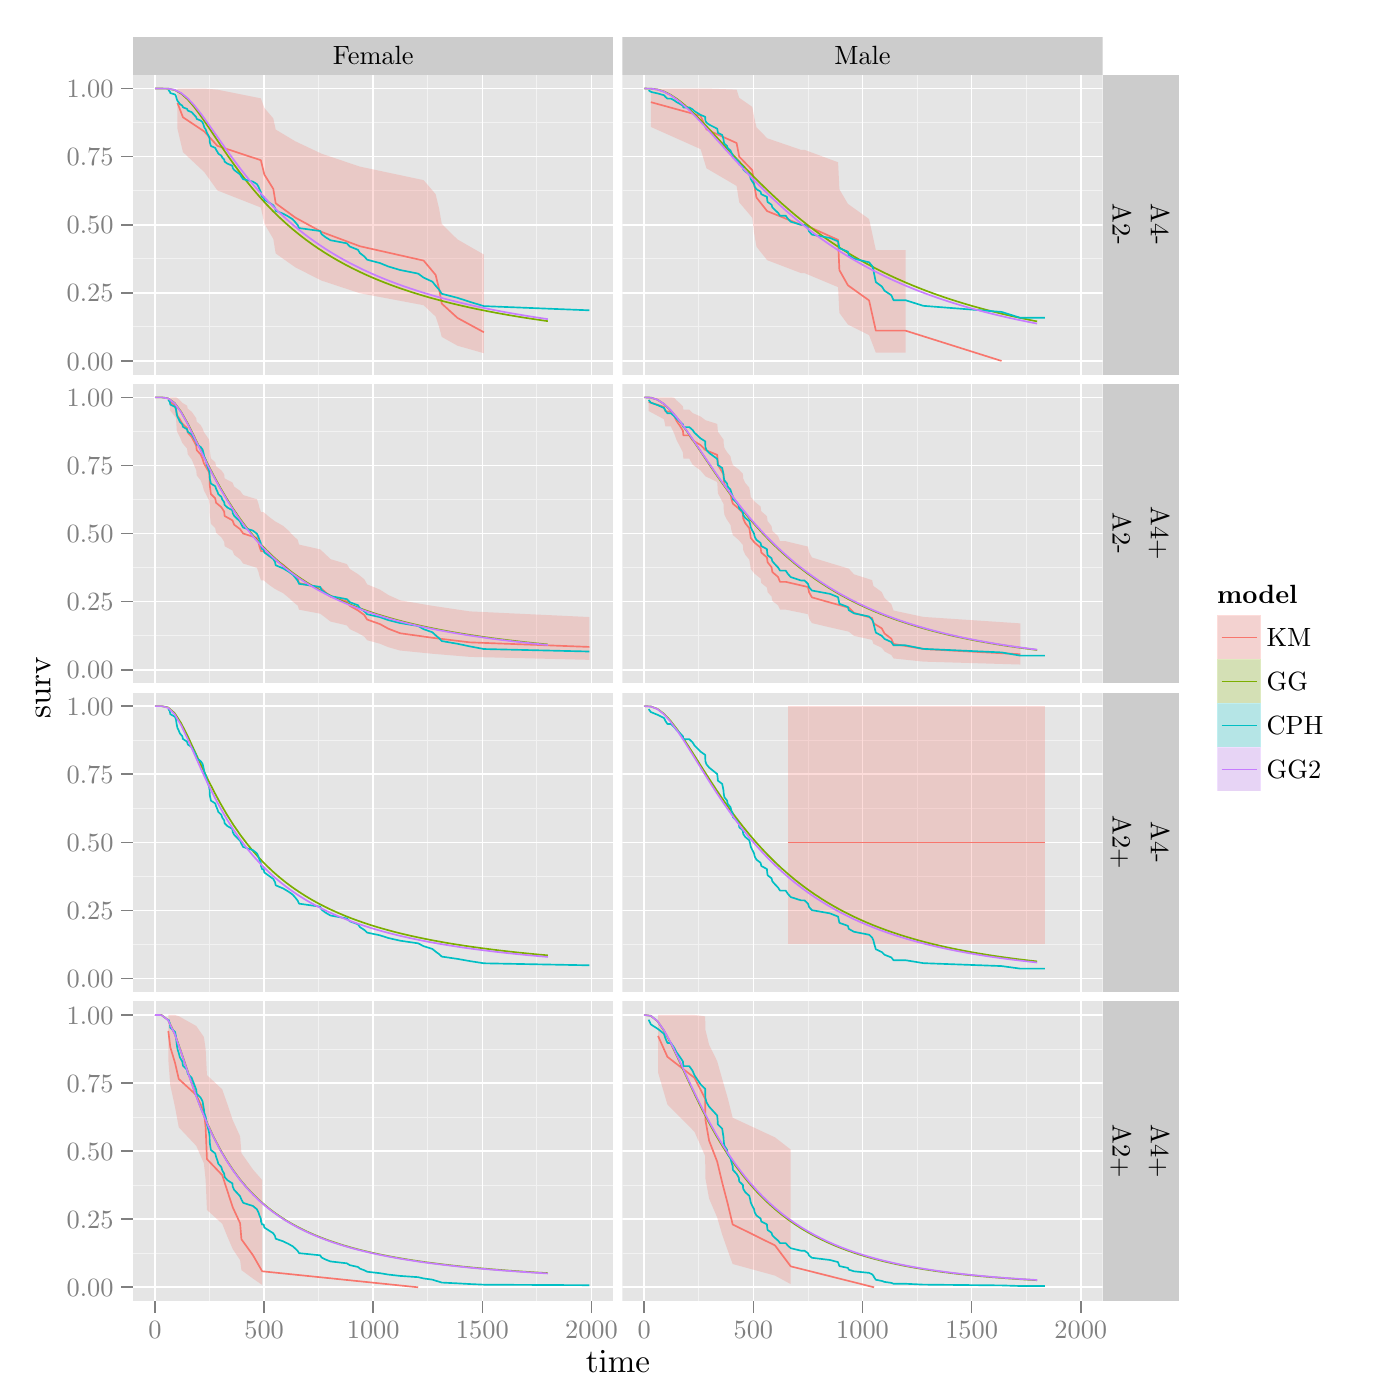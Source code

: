 % Created by tikzDevice version 0.8.1 on 2015-01-31 17:59:26
% !TEX encoding = UTF-8 Unicode
\documentclass[11pt]{memoir}
\nonstopmode

\usepackage{tikz}

\usepackage[active,tightpage,psfixbb]{preview}

\PreviewEnvironment{pgfpicture}

\setlength\PreviewBorder{0pt}

\usepackage{amsmath}
\newcommand{\SweaveOpts}[1]{}  % do not interfere with LaTeX
\newcommand{\SweaveInput}[1]{} % because they are not real TeX commands
\newcommand{\Sexpr}[1]{}       % will only be parsed by R


\usepackage{geometry}
\usepackage{amsmath}
\usepackage{lscape}
\geometry{verbose,tmargin=2.5cm,bmargin=2.5cm,lmargin=2.5cm,rmargin=2.5cm}


\begin{document}

\begin{tikzpicture}[x=1pt,y=1pt]
\definecolor{fillColor}{RGB}{255,255,255}
\path[use as bounding box,fill=fillColor,fill opacity=0.00] (0,0) rectangle (505.89,505.89);
\begin{scope}
\path[clip] (  0.00,  0.00) rectangle (505.89,505.89);
\definecolor{drawColor}{RGB}{255,255,255}
\definecolor{fillColor}{RGB}{255,255,255}

\path[draw=drawColor,line width= 0.6pt,line join=round,line cap=round,fill=fillColor] (  0.00,  0.00) rectangle (505.89,505.89);
\end{scope}
\begin{scope}
\path[clip] ( 48.12,478.81) rectangle (221.61,492.64);
\definecolor{fillColor}{gray}{0.80}

\path[fill=fillColor] ( 48.12,478.81) rectangle (221.61,492.64);
\definecolor{drawColor}{RGB}{0,0,0}

\node[text=drawColor,anchor=base,inner sep=0pt, outer sep=0pt, scale=  0.87] at (134.87,482.43) {Female};
\end{scope}
\begin{scope}
\path[clip] (224.93,478.81) rectangle (398.42,492.64);
\definecolor{fillColor}{gray}{0.80}

\path[fill=fillColor] (224.93,478.81) rectangle (398.42,492.64);
\definecolor{drawColor}{RGB}{0,0,0}

\node[text=drawColor,anchor=base,inner sep=0pt, outer sep=0pt, scale=  0.87] at (311.67,482.43) {Male};
\end{scope}
\begin{scope}
\path[clip] ( 48.12,370.54) rectangle (221.61,478.81);
\definecolor{fillColor}{gray}{0.90}

\path[fill=fillColor] ( 48.12,370.54) rectangle (221.61,478.81);
\definecolor{drawColor}{gray}{0.95}

\path[draw=drawColor,line width= 0.3pt,line join=round] ( 48.12,387.76) --
	(221.61,387.76);

\path[draw=drawColor,line width= 0.3pt,line join=round] ( 48.12,412.37) --
	(221.61,412.37);

\path[draw=drawColor,line width= 0.3pt,line join=round] ( 48.12,436.98) --
	(221.61,436.98);

\path[draw=drawColor,line width= 0.3pt,line join=round] ( 48.12,461.58) --
	(221.61,461.58);

\path[draw=drawColor,line width= 0.3pt,line join=round] ( 75.72,370.54) --
	( 75.72,478.81);

\path[draw=drawColor,line width= 0.3pt,line join=round] (115.15,370.54) --
	(115.15,478.81);

\path[draw=drawColor,line width= 0.3pt,line join=round] (154.58,370.54) --
	(154.58,478.81);

\path[draw=drawColor,line width= 0.3pt,line join=round] (194.01,370.54) --
	(194.01,478.81);
\definecolor{drawColor}{RGB}{255,255,255}

\path[draw=drawColor,line width= 0.6pt,line join=round] ( 48.12,375.46) --
	(221.61,375.46);

\path[draw=drawColor,line width= 0.6pt,line join=round] ( 48.12,400.07) --
	(221.61,400.07);

\path[draw=drawColor,line width= 0.6pt,line join=round] ( 48.12,424.67) --
	(221.61,424.67);

\path[draw=drawColor,line width= 0.6pt,line join=round] ( 48.12,449.28) --
	(221.61,449.28);

\path[draw=drawColor,line width= 0.6pt,line join=round] ( 48.12,473.89) --
	(221.61,473.89);

\path[draw=drawColor,line width= 0.6pt,line join=round] ( 56.01,370.54) --
	( 56.01,478.81);

\path[draw=drawColor,line width= 0.6pt,line join=round] ( 95.44,370.54) --
	( 95.44,478.81);

\path[draw=drawColor,line width= 0.6pt,line join=round] (134.87,370.54) --
	(134.87,478.81);

\path[draw=drawColor,line width= 0.6pt,line join=round] (174.30,370.54) --
	(174.30,478.81);

\path[draw=drawColor,line width= 0.6pt,line join=round] (213.73,370.54) --
	(213.73,478.81);
\definecolor{fillColor}{RGB}{248,118,109}

\path[fill=fillColor,fill opacity=0.25] ( 64.13,459.33) --
	( 66.10,450.94) --
	( 73.83,443.68) --
	( 78.56,437.07) --
	( 94.26,430.90) --
	( 95.52,425.08) --
	( 98.75,419.56) --
	( 99.62,414.30) --
	(106.72,409.28) --
	(116.18,404.49) --
	(130.06,399.92) --
	(153.08,395.59) --
	(157.42,391.50) --
	(158.68,387.67) --
	(159.63,384.14) --
	(165.31,380.96) --
	(174.85,378.25) --
	(174.85,413.90) --
	(165.31,419.36) --
	(159.63,424.96) --
	(158.68,430.43) --
	(157.42,435.71) --
	(153.08,440.79) --
	(130.06,445.68) --
	(116.18,450.35) --
	(106.72,454.82) --
	( 99.62,459.08) --
	( 98.75,463.10) --
	( 95.52,466.87) --
	( 94.26,470.34) --
	( 78.56,473.48) --
	( 73.83,473.89) --
	( 66.10,473.89) --
	( 64.13,473.89) --
	cycle;
\definecolor{drawColor}{RGB}{248,118,109}

\path[draw=drawColor,line width= 0.6pt,line join=round] ( 64.13,468.71) --
	( 66.10,463.53) --
	( 73.83,458.35) --
	( 78.56,453.17) --
	( 94.26,447.99) --
	( 95.52,442.81) --
	( 98.75,437.63) --
	( 99.62,432.44) --
	(106.72,427.26) --
	(116.18,422.08) --
	(130.06,416.90) --
	(153.08,411.72) --
	(157.42,406.54) --
	(158.68,401.36) --
	(159.63,396.18) --
	(165.31,391.00) --
	(174.85,385.82);
\definecolor{drawColor}{RGB}{124,174,0}

\path[draw=drawColor,line width= 0.6pt,line join=round] ( 56.01,473.89) --
	( 58.37,473.89) --
	( 60.74,473.83) --
	( 63.11,473.34) --
	( 65.47,472.06) --
	( 67.84,469.95) --
	( 70.20,467.19) --
	( 72.57,463.99) --
	( 74.93,460.56) --
	( 77.30,457.02) --
	( 79.67,453.49) --
	( 82.03,450.02) --
	( 84.40,446.67) --
	( 86.76,443.45) --
	( 89.13,440.38) --
	( 91.50,437.47) --
	( 93.86,434.72) --
	( 96.23,432.12) --
	( 98.59,429.66) --
	(100.96,427.35) --
	(103.32,425.17) --
	(105.69,423.11) --
	(108.06,421.18) --
	(110.42,419.35) --
	(112.79,417.63) --
	(115.15,416.01) --
	(117.52,414.47) --
	(119.88,413.02) --
	(122.25,411.65) --
	(124.62,410.35) --
	(126.98,409.12) --
	(129.35,407.95) --
	(131.71,406.84) --
	(134.08,405.79) --
	(136.44,404.79) --
	(138.81,403.84) --
	(141.18,402.94) --
	(143.54,402.08) --
	(145.91,401.26) --
	(148.27,400.47) --
	(150.64,399.73) --
	(153.01,399.01) --
	(155.37,398.33) --
	(157.74,397.68) --
	(160.10,397.05) --
	(162.47,396.45) --
	(164.83,395.88) --
	(167.20,395.33) --
	(169.57,394.80) --
	(171.93,394.29) --
	(174.30,393.81) --
	(176.66,393.34) --
	(179.03,392.89) --
	(181.39,392.46) --
	(183.76,392.04) --
	(186.13,391.64) --
	(188.49,391.25) --
	(190.86,390.88) --
	(193.22,390.52) --
	(195.59,390.18) --
	(197.96,389.84);
\definecolor{drawColor}{RGB}{0,191,196}

\path[draw=drawColor,line width= 0.6pt,line join=round] ( 60.82,473.35) --
	( 61.37,472.82) --
	( 61.53,472.28) --
	( 63.26,471.72) --
	( 63.58,471.15) --
	( 63.89,470.01) --
	( 64.13,469.44) --
	( 64.60,468.87) --
	( 65.00,468.28) --
	( 65.87,467.70) --
	( 66.10,467.11) --
	( 67.60,466.53) --
	( 67.84,465.94) --
	( 69.26,465.35) --
	( 70.91,463.54) --
	( 71.07,462.93) --
	( 72.49,462.32) --
	( 73.20,461.70) --
	( 73.67,460.45) --
	( 73.83,459.81) --
	( 74.30,459.18) --
	( 74.78,457.88) --
	( 75.49,456.55) --
	( 75.72,455.87) --
	( 75.80,454.51) --
	( 76.20,453.14) --
	( 77.77,452.45) --
	( 78.09,451.75) --
	( 78.56,451.05) --
	( 78.88,450.36) --
	( 79.98,449.65) --
	( 80.30,448.94) --
	( 81.01,448.22) --
	( 81.16,447.48) --
	( 82.19,446.74) --
	( 84.00,445.99) --
	( 84.08,445.22) --
	( 84.63,444.44) --
	( 86.76,442.84) --
	( 87.24,442.00) --
	( 87.87,441.13) --
	( 91.42,440.25) --
	( 92.84,439.35) --
	( 93.39,438.43) --
	( 93.78,437.50) --
	( 94.26,436.57) --
	( 94.33,435.64) --
	( 94.73,434.71) --
	( 95.28,434.71) --
	( 95.52,433.71) --
	( 97.17,432.72) --
	( 98.75,431.71) --
	( 99.38,430.70) --
	( 99.62,429.69) --
	(102.30,428.67) --
	(104.19,427.65) --
	(105.77,426.62) --
	(106.72,425.57) --
	(107.58,424.53) --
	(108.06,423.47) --
	(115.71,422.40) --
	(116.18,421.30) --
	(117.60,420.19) --
	(119.41,419.08) --
	(125.33,417.95) --
	(126.43,416.78) --
	(129.35,415.61) --
	(130.06,414.43) --
	(131.63,413.24) --
	(132.66,412.04) --
	(137.31,410.82) --
	(140.31,409.59) --
	(144.57,408.32) --
	(151.11,407.01) --
	(153.08,405.56) --
	(156.24,404.11) --
	(157.42,402.64) --
	(158.68,401.18) --
	(159.63,399.72) --
	(165.31,398.27) --
	(169.80,396.80) --
	(174.85,395.27) --
	(212.94,393.75);
\definecolor{drawColor}{RGB}{199,124,255}

\path[draw=drawColor,line width= 0.6pt,line join=round] ( 56.01,473.89) --
	( 58.37,473.89) --
	( 60.74,473.84) --
	( 63.11,473.42) --
	( 65.47,472.28) --
	( 67.84,470.37) --
	( 70.20,467.83) --
	( 72.57,464.84) --
	( 74.93,461.60) --
	( 77.30,458.23) --
	( 79.67,454.83) --
	( 82.03,451.47) --
	( 84.40,448.20) --
	( 86.76,445.05) --
	( 89.13,442.03) --
	( 91.50,439.15) --
	( 93.86,436.42) --
	( 96.23,433.82) --
	( 98.59,431.37) --
	(100.96,429.05) --
	(103.32,426.86) --
	(105.69,424.79) --
	(108.06,422.83) --
	(110.42,420.98) --
	(112.79,419.23) --
	(115.15,417.58) --
	(117.52,416.02) --
	(119.88,414.54) --
	(122.25,413.13) --
	(124.62,411.80) --
	(126.98,410.54) --
	(129.35,409.35) --
	(131.71,408.21) --
	(134.08,407.13) --
	(136.44,406.10) --
	(138.81,405.12) --
	(141.18,404.19) --
	(143.54,403.30) --
	(145.91,402.45) --
	(148.27,401.64) --
	(150.64,400.86) --
	(153.01,400.12) --
	(155.37,399.41) --
	(157.74,398.74) --
	(160.10,398.09) --
	(162.47,397.47) --
	(164.83,396.87) --
	(167.20,396.30) --
	(169.57,395.75) --
	(171.93,395.22) --
	(174.30,394.71) --
	(176.66,394.23) --
	(179.03,393.76) --
	(181.39,393.31) --
	(183.76,392.87) --
	(186.13,392.45) --
	(188.49,392.05) --
	(190.86,391.66) --
	(193.22,391.28) --
	(195.59,390.92) --
	(197.96,390.57);
\end{scope}
\begin{scope}
\path[clip] ( 48.12,258.96) rectangle (221.61,367.23);
\definecolor{fillColor}{gray}{0.90}

\path[fill=fillColor] ( 48.12,258.96) rectangle (221.61,367.23);
\definecolor{drawColor}{gray}{0.95}

\path[draw=drawColor,line width= 0.3pt,line join=round] ( 48.12,276.18) --
	(221.61,276.18);

\path[draw=drawColor,line width= 0.3pt,line join=round] ( 48.12,300.79) --
	(221.61,300.79);

\path[draw=drawColor,line width= 0.3pt,line join=round] ( 48.12,325.40) --
	(221.61,325.40);

\path[draw=drawColor,line width= 0.3pt,line join=round] ( 48.12,350.00) --
	(221.61,350.00);

\path[draw=drawColor,line width= 0.3pt,line join=round] ( 75.72,258.96) --
	( 75.72,367.23);

\path[draw=drawColor,line width= 0.3pt,line join=round] (115.15,258.96) --
	(115.15,367.23);

\path[draw=drawColor,line width= 0.3pt,line join=round] (154.58,258.96) --
	(154.58,367.23);

\path[draw=drawColor,line width= 0.3pt,line join=round] (194.01,258.96) --
	(194.01,367.23);
\definecolor{drawColor}{RGB}{255,255,255}

\path[draw=drawColor,line width= 0.6pt,line join=round] ( 48.12,263.88) --
	(221.61,263.88);

\path[draw=drawColor,line width= 0.6pt,line join=round] ( 48.12,288.49) --
	(221.61,288.49);

\path[draw=drawColor,line width= 0.6pt,line join=round] ( 48.12,313.09) --
	(221.61,313.09);

\path[draw=drawColor,line width= 0.6pt,line join=round] ( 48.12,337.70) --
	(221.61,337.70);

\path[draw=drawColor,line width= 0.6pt,line join=round] ( 48.12,362.31) --
	(221.61,362.31);

\path[draw=drawColor,line width= 0.6pt,line join=round] ( 56.01,258.96) --
	( 56.01,367.23);

\path[draw=drawColor,line width= 0.6pt,line join=round] ( 95.44,258.96) --
	( 95.44,367.23);

\path[draw=drawColor,line width= 0.6pt,line join=round] (134.87,258.96) --
	(134.87,367.23);

\path[draw=drawColor,line width= 0.6pt,line join=round] (174.30,258.96) --
	(174.30,367.23);

\path[draw=drawColor,line width= 0.6pt,line join=round] (213.73,258.96) --
	(213.73,367.23);
\definecolor{fillColor}{RGB}{248,118,109}

\path[fill=fillColor,fill opacity=0.25] ( 61.37,357.68) --
	( 63.58,354.90) --
	( 63.89,350.13) --
	( 65.00,347.94) --
	( 65.87,345.83) --
	( 67.60,343.77) --
	( 67.84,341.77) --
	( 69.26,339.82) --
	( 70.91,336.00) --
	( 71.07,334.14) --
	( 72.49,332.31) --
	( 73.20,330.50) --
	( 73.67,328.71) --
	( 75.49,325.18) --
	( 75.72,323.45) --
	( 75.80,320.03) --
	( 76.20,316.68) --
	( 77.77,315.02) --
	( 78.09,313.38) --
	( 79.98,311.75) --
	( 81.01,310.13) --
	( 81.16,308.53) --
	( 84.00,306.94) --
	( 84.63,305.37) --
	( 86.76,303.80) --
	( 87.87,302.25) --
	( 92.84,300.71) --
	( 93.39,299.18) --
	( 93.78,297.67) --
	( 94.33,296.17) --
	( 95.28,296.17) --
	( 97.17,294.61) --
	( 99.38,293.06) --
	(102.30,291.54) --
	(104.19,290.02) --
	(105.77,288.53) --
	(107.58,287.04) --
	(108.06,285.58) --
	(115.71,284.13) --
	(117.60,282.70) --
	(119.41,281.29) --
	(125.33,279.90) --
	(126.43,278.52) --
	(129.35,277.17) --
	(131.63,275.85) --
	(132.66,274.55) --
	(137.31,273.27) --
	(140.31,272.03) --
	(144.57,270.82) --
	(156.24,269.65) --
	(169.80,268.52) --
	(212.94,267.45) --
	(212.94,282.92) --
	(169.80,284.96) --
	(156.24,286.98) --
	(144.57,288.95) --
	(140.31,290.90) --
	(137.31,292.82) --
	(132.66,294.72) --
	(131.63,296.58) --
	(129.35,298.43) --
	(126.43,300.26) --
	(125.33,302.06) --
	(119.41,303.85) --
	(117.60,305.61) --
	(115.71,307.36) --
	(108.06,309.10) --
	(107.58,310.81) --
	(105.77,312.51) --
	(104.19,314.20) --
	(102.30,315.87) --
	( 99.38,317.52) --
	( 97.17,319.16) --
	( 95.28,320.79) --
	( 94.33,320.79) --
	( 93.78,322.36) --
	( 93.39,323.92) --
	( 92.84,325.47) --
	( 87.87,327.00) --
	( 86.76,328.53) --
	( 84.63,330.04) --
	( 84.00,331.54) --
	( 81.16,333.02) --
	( 81.01,334.49) --
	( 79.98,335.95) --
	( 78.09,337.40) --
	( 77.77,338.84) --
	( 76.20,340.26) --
	( 75.80,343.05) --
	( 75.72,345.79) --
	( 75.49,347.13) --
	( 73.67,349.76) --
	( 73.20,351.05) --
	( 72.49,352.31) --
	( 71.07,353.55) --
	( 70.91,354.77) --
	( 69.26,357.11) --
	( 67.84,358.23) --
	( 67.60,359.30) --
	( 65.87,360.33) --
	( 65.00,361.29) --
	( 63.89,362.18) --
	( 63.58,362.31) --
	( 61.37,362.31) --
	cycle;
\definecolor{drawColor}{RGB}{248,118,109}

\path[draw=drawColor,line width= 0.6pt,line join=round] ( 61.37,360.72) --
	( 63.58,359.13) --
	( 63.89,355.96) --
	( 65.00,354.37) --
	( 65.87,352.78) --
	( 67.60,351.19) --
	( 67.84,349.61) --
	( 69.26,348.02) --
	( 70.91,344.84) --
	( 71.07,343.26) --
	( 72.49,341.67) --
	( 73.20,340.08) --
	( 73.67,338.49) --
	( 75.49,335.32) --
	( 75.72,333.73) --
	( 75.80,330.56) --
	( 76.20,327.38) --
	( 77.77,325.79) --
	( 78.09,324.21) --
	( 79.98,322.62) --
	( 81.01,321.03) --
	( 81.16,319.44) --
	( 84.00,317.86) --
	( 84.63,316.27) --
	( 86.76,314.68) --
	( 87.87,313.09) --
	( 92.84,311.51) --
	( 93.39,309.92) --
	( 93.78,308.33) --
	( 94.33,306.74) --
	( 95.28,306.74) --
	( 97.17,305.09) --
	( 99.38,303.45) --
	(102.30,301.80) --
	(104.19,300.15) --
	(105.77,298.50) --
	(107.58,296.85) --
	(108.06,295.20) --
	(115.71,293.55) --
	(117.60,291.91) --
	(119.41,290.26) --
	(125.33,288.61) --
	(126.43,286.96) --
	(129.35,285.31) --
	(131.63,283.66) --
	(132.66,282.01) --
	(137.31,280.37) --
	(140.31,278.72) --
	(144.57,277.07) --
	(156.24,275.42) --
	(169.80,273.77) --
	(212.94,272.12);
\definecolor{drawColor}{RGB}{124,174,0}

\path[draw=drawColor,line width= 0.6pt,line join=round] ( 56.01,362.31) --
	( 58.37,362.30) --
	( 60.74,361.95) --
	( 63.11,360.26) --
	( 65.47,357.06) --
	( 67.84,352.84) --
	( 70.20,348.11) --
	( 72.57,343.24) --
	( 74.93,338.46) --
	( 77.30,333.88) --
	( 79.67,329.57) --
	( 82.03,325.56) --
	( 84.40,321.84) --
	( 86.76,318.40) --
	( 89.13,315.23) --
	( 91.50,312.31) --
	( 93.86,309.62) --
	( 96.23,307.14) --
	( 98.59,304.84) --
	(100.96,302.72) --
	(103.32,300.76) --
	(105.69,298.95) --
	(108.06,297.26) --
	(110.42,295.69) --
	(112.79,294.23) --
	(115.15,292.87) --
	(117.52,291.60) --
	(119.88,290.41) --
	(122.25,289.29) --
	(124.62,288.25) --
	(126.98,287.27) --
	(129.35,286.35) --
	(131.71,285.48) --
	(134.08,284.67) --
	(136.44,283.89) --
	(138.81,283.17) --
	(141.18,282.48) --
	(143.54,281.83) --
	(145.91,281.21) --
	(148.27,280.63) --
	(150.64,280.07) --
	(153.01,279.54) --
	(155.37,279.04) --
	(157.74,278.56) --
	(160.10,278.11) --
	(162.47,277.67) --
	(164.83,277.26) --
	(167.20,276.86) --
	(169.57,276.49) --
	(171.93,276.13) --
	(174.30,275.78) --
	(176.66,275.45) --
	(179.03,275.13) --
	(181.39,274.83) --
	(183.76,274.54) --
	(186.13,274.26) --
	(188.49,273.99) --
	(190.86,273.73) --
	(193.22,273.48) --
	(195.59,273.24) --
	(197.96,273.01);
\definecolor{drawColor}{RGB}{0,191,196}

\path[draw=drawColor,line width= 0.6pt,line join=round] ( 60.82,361.45) --
	( 61.37,360.59) --
	( 61.53,359.73) --
	( 63.26,358.84) --
	( 63.58,357.95) --
	( 63.89,356.15) --
	( 64.13,355.25) --
	( 64.60,354.36) --
	( 65.00,353.46) --
	( 65.87,352.55) --
	( 66.10,351.65) --
	( 67.60,350.75) --
	( 67.84,349.85) --
	( 69.26,348.95) --
	( 70.91,346.22) --
	( 71.07,345.30) --
	( 72.49,344.38) --
	( 73.20,343.46) --
	( 73.67,341.61) --
	( 73.83,340.68) --
	( 74.30,339.75) --
	( 74.78,337.87) --
	( 75.49,335.96) --
	( 75.72,335.00) --
	( 75.80,333.08) --
	( 76.20,331.16) --
	( 77.77,330.19) --
	( 78.09,329.23) --
	( 78.56,328.27) --
	( 78.88,327.32) --
	( 79.98,326.36) --
	( 80.30,325.41) --
	( 81.01,324.43) --
	( 81.16,323.45) --
	( 82.19,322.47) --
	( 84.00,321.48) --
	( 84.08,320.48) --
	( 84.63,319.47) --
	( 86.76,317.40) --
	( 87.24,316.33) --
	( 87.87,315.24) --
	( 91.42,314.13) --
	( 92.84,313.01) --
	( 93.39,311.88) --
	( 93.78,310.76) --
	( 94.26,309.63) --
	( 94.33,308.52) --
	( 94.73,307.40) --
	( 95.28,307.40) --
	( 95.52,306.24) --
	( 97.17,305.08) --
	( 98.75,303.92) --
	( 99.38,302.77) --
	( 99.62,301.63) --
	(102.30,300.50) --
	(104.19,299.37) --
	(105.77,298.25) --
	(106.72,297.13) --
	(107.58,296.03) --
	(108.06,294.92) --
	(115.71,293.81) --
	(116.18,292.69) --
	(117.60,291.59) --
	(119.41,290.49) --
	(125.33,289.38) --
	(126.43,288.27) --
	(129.35,287.17) --
	(130.06,286.07) --
	(131.63,285.00) --
	(132.66,283.93) --
	(137.31,282.87) --
	(140.31,281.81) --
	(144.57,280.75) --
	(151.11,279.68) --
	(153.08,278.53) --
	(156.24,277.42) --
	(157.42,276.32) --
	(158.68,275.26) --
	(159.63,274.24) --
	(165.31,273.26) --
	(169.80,272.31) --
	(174.85,271.36) --
	(212.94,270.46);
\definecolor{drawColor}{RGB}{199,124,255}

\path[draw=drawColor,line width= 0.6pt,line join=round] ( 56.01,362.31) --
	( 58.37,362.30) --
	( 60.74,361.92) --
	( 63.11,360.16) --
	( 65.47,356.89) --
	( 67.84,352.61) --
	( 70.20,347.84) --
	( 72.57,342.94) --
	( 74.93,338.14) --
	( 77.30,333.55) --
	( 79.67,329.24) --
	( 82.03,325.22) --
	( 84.40,321.50) --
	( 86.76,318.06) --
	( 89.13,314.89) --
	( 91.50,311.98) --
	( 93.86,309.29) --
	( 96.23,306.81) --
	( 98.59,304.52) --
	(100.96,302.40) --
	(103.32,300.45) --
	(105.69,298.63) --
	(108.06,296.95) --
	(110.42,295.39) --
	(112.79,293.93) --
	(115.15,292.57) --
	(117.52,291.30) --
	(119.88,290.12) --
	(122.25,289.01) --
	(124.62,287.97) --
	(126.98,287.00) --
	(129.35,286.08) --
	(131.71,285.21) --
	(134.08,284.40) --
	(136.44,283.63) --
	(138.81,282.91) --
	(141.18,282.23) --
	(143.54,281.58) --
	(145.91,280.96) --
	(148.27,280.38) --
	(150.64,279.83) --
	(153.01,279.31) --
	(155.37,278.81) --
	(157.74,278.33) --
	(160.10,277.88) --
	(162.47,277.45) --
	(164.83,277.04) --
	(167.20,276.65) --
	(169.57,276.27) --
	(171.93,275.91) --
	(174.30,275.57) --
	(176.66,275.24) --
	(179.03,274.93) --
	(181.39,274.63) --
	(183.76,274.34) --
	(186.13,274.06) --
	(188.49,273.80) --
	(190.86,273.54) --
	(193.22,273.29) --
	(195.59,273.06) --
	(197.96,272.83);
\end{scope}
\begin{scope}
\path[clip] ( 48.12,147.38) rectangle (221.61,255.65);
\definecolor{fillColor}{gray}{0.90}

\path[fill=fillColor] ( 48.12,147.38) rectangle (221.61,255.65);
\definecolor{drawColor}{gray}{0.95}

\path[draw=drawColor,line width= 0.3pt,line join=round] ( 48.12,164.60) --
	(221.61,164.60);

\path[draw=drawColor,line width= 0.3pt,line join=round] ( 48.12,189.21) --
	(221.61,189.21);

\path[draw=drawColor,line width= 0.3pt,line join=round] ( 48.12,213.82) --
	(221.61,213.82);

\path[draw=drawColor,line width= 0.3pt,line join=round] ( 48.12,238.42) --
	(221.61,238.42);

\path[draw=drawColor,line width= 0.3pt,line join=round] ( 75.72,147.38) --
	( 75.72,255.65);

\path[draw=drawColor,line width= 0.3pt,line join=round] (115.15,147.38) --
	(115.15,255.65);

\path[draw=drawColor,line width= 0.3pt,line join=round] (154.58,147.38) --
	(154.58,255.65);

\path[draw=drawColor,line width= 0.3pt,line join=round] (194.01,147.38) --
	(194.01,255.65);
\definecolor{drawColor}{RGB}{255,255,255}

\path[draw=drawColor,line width= 0.6pt,line join=round] ( 48.12,152.30) --
	(221.61,152.30);

\path[draw=drawColor,line width= 0.6pt,line join=round] ( 48.12,176.91) --
	(221.61,176.91);

\path[draw=drawColor,line width= 0.6pt,line join=round] ( 48.12,201.51) --
	(221.61,201.51);

\path[draw=drawColor,line width= 0.6pt,line join=round] ( 48.12,226.12) --
	(221.61,226.12);

\path[draw=drawColor,line width= 0.6pt,line join=round] ( 48.12,250.73) --
	(221.61,250.73);

\path[draw=drawColor,line width= 0.6pt,line join=round] ( 56.01,147.38) --
	( 56.01,255.65);

\path[draw=drawColor,line width= 0.6pt,line join=round] ( 95.44,147.38) --
	( 95.44,255.65);

\path[draw=drawColor,line width= 0.6pt,line join=round] (134.87,147.38) --
	(134.87,255.65);

\path[draw=drawColor,line width= 0.6pt,line join=round] (174.30,147.38) --
	(174.30,255.65);

\path[draw=drawColor,line width= 0.6pt,line join=round] (213.73,147.38) --
	(213.73,255.65);
\definecolor{drawColor}{RGB}{124,174,0}

\path[draw=drawColor,line width= 0.6pt,line join=round] ( 56.01,250.73) --
	( 58.37,250.72) --
	( 60.74,250.25) --
	( 63.11,248.20) --
	( 65.47,244.53) --
	( 67.84,239.86) --
	( 70.20,234.76) --
	( 72.57,229.61) --
	( 74.93,224.62) --
	( 77.30,219.91) --
	( 79.67,215.52) --
	( 82.03,211.46) --
	( 84.40,207.72) --
	( 86.76,204.30) --
	( 89.13,201.15) --
	( 91.50,198.27) --
	( 93.86,195.62) --
	( 96.23,193.19) --
	( 98.59,190.95) --
	(100.96,188.89) --
	(103.32,186.99) --
	(105.69,185.23) --
	(108.06,183.61) --
	(110.42,182.10) --
	(112.79,180.69) --
	(115.15,179.39) --
	(117.52,178.17) --
	(119.88,177.04) --
	(122.25,175.98) --
	(124.62,174.98) --
	(126.98,174.05) --
	(129.35,173.18) --
	(131.71,172.36) --
	(134.08,171.58) --
	(136.44,170.85) --
	(138.81,170.17) --
	(141.18,169.52) --
	(143.54,168.90) --
	(145.91,168.32) --
	(148.27,167.77) --
	(150.64,167.25) --
	(153.01,166.76) --
	(155.37,166.28) --
	(157.74,165.84) --
	(160.10,165.41) --
	(162.47,165.00) --
	(164.83,164.62) --
	(167.20,164.25) --
	(169.57,163.90) --
	(171.93,163.56) --
	(174.30,163.24) --
	(176.66,162.93) --
	(179.03,162.63) --
	(181.39,162.35) --
	(183.76,162.08) --
	(186.13,161.82) --
	(188.49,161.57) --
	(190.86,161.33) --
	(193.22,161.10) --
	(195.59,160.88) --
	(197.96,160.67);
\definecolor{drawColor}{RGB}{0,191,196}

\path[draw=drawColor,line width= 0.6pt,line join=round] ( 60.82,249.77) --
	( 61.37,248.81) --
	( 61.53,247.84) --
	( 63.26,246.86) --
	( 63.58,245.86) --
	( 63.89,243.86) --
	( 64.13,242.87) --
	( 64.60,241.87) --
	( 65.00,240.87) --
	( 65.87,239.88) --
	( 66.10,238.88) --
	( 67.60,237.88) --
	( 67.84,236.89) --
	( 69.26,235.90) --
	( 70.91,232.90) --
	( 71.07,231.90) --
	( 72.49,230.89) --
	( 73.20,229.89) --
	( 73.67,227.87) --
	( 73.83,226.86) --
	( 74.30,225.86) --
	( 74.78,223.82) --
	( 75.49,221.75) --
	( 75.72,220.72) --
	( 75.80,218.65) --
	( 76.20,216.59) --
	( 77.77,215.57) --
	( 78.09,214.54) --
	( 78.56,213.52) --
	( 78.88,212.50) --
	( 79.98,211.49) --
	( 80.30,210.48) --
	( 81.01,209.45) --
	( 81.16,208.41) --
	( 82.19,207.38) --
	( 84.00,206.33) --
	( 84.08,205.29) --
	( 84.63,204.23) --
	( 86.76,202.07) --
	( 87.24,200.96) --
	( 87.87,199.82) --
	( 91.42,198.68) --
	( 92.84,197.53) --
	( 93.39,196.37) --
	( 93.78,195.21) --
	( 94.26,194.06) --
	( 94.33,192.92) --
	( 94.73,191.79) --
	( 95.28,191.79) --
	( 95.52,190.61) --
	( 97.17,189.43) --
	( 98.75,188.27) --
	( 99.38,187.12) --
	( 99.62,185.98) --
	(102.30,184.85) --
	(104.19,183.73) --
	(105.77,182.62) --
	(106.72,181.52) --
	(107.58,180.43) --
	(108.06,179.35) --
	(115.71,178.27) --
	(116.18,177.19) --
	(117.60,176.12) --
	(119.41,175.07) --
	(125.33,174.01) --
	(126.43,172.95) --
	(129.35,171.91) --
	(130.06,170.88) --
	(131.63,169.88) --
	(132.66,168.89) --
	(137.31,167.91) --
	(140.31,166.94) --
	(144.57,165.97) --
	(151.11,165.01) --
	(153.08,163.98) --
	(156.24,162.99) --
	(157.42,162.02) --
	(158.68,161.10) --
	(159.63,160.22) --
	(165.31,159.39) --
	(169.80,158.59) --
	(174.85,157.80) --
	(212.94,157.07);
\definecolor{drawColor}{RGB}{199,124,255}

\path[draw=drawColor,line width= 0.6pt,line join=round] ( 56.01,250.73) --
	( 58.37,250.72) --
	( 60.74,250.13) --
	( 63.11,247.78) --
	( 65.47,243.77) --
	( 67.84,238.80) --
	( 70.20,233.47) --
	( 72.57,228.15) --
	( 74.93,223.05) --
	( 77.30,218.27) --
	( 79.67,213.83) --
	( 82.03,209.76) --
	( 84.40,206.02) --
	( 86.76,202.61) --
	( 89.13,199.48) --
	( 91.50,196.63) --
	( 93.86,194.01) --
	( 96.23,191.62) --
	( 98.59,189.42) --
	(100.96,187.40) --
	(103.32,185.53) --
	(105.69,183.81) --
	(108.06,182.22) --
	(110.42,180.75) --
	(112.79,179.38) --
	(115.15,178.12) --
	(117.52,176.93) --
	(119.88,175.83) --
	(122.25,174.80) --
	(124.62,173.84) --
	(126.98,172.94) --
	(129.35,172.10) --
	(131.71,171.30) --
	(134.08,170.56) --
	(136.44,169.85) --
	(138.81,169.19) --
	(141.18,168.57) --
	(143.54,167.98) --
	(145.91,167.42) --
	(148.27,166.89) --
	(150.64,166.39) --
	(153.01,165.91) --
	(155.37,165.46) --
	(157.74,165.03) --
	(160.10,164.63) --
	(162.47,164.24) --
	(164.83,163.87) --
	(167.20,163.51) --
	(169.57,163.18) --
	(171.93,162.86) --
	(174.30,162.55) --
	(176.66,162.26) --
	(179.03,161.97) --
	(181.39,161.71) --
	(183.76,161.45) --
	(186.13,161.20) --
	(188.49,160.96) --
	(190.86,160.73) --
	(193.22,160.52) --
	(195.59,160.31) --
	(197.96,160.10);
\end{scope}
\begin{scope}
\path[clip] ( 48.12, 35.80) rectangle (221.61,144.07);
\definecolor{fillColor}{gray}{0.90}

\path[fill=fillColor] ( 48.12, 35.80) rectangle (221.61,144.07);
\definecolor{drawColor}{gray}{0.95}

\path[draw=drawColor,line width= 0.3pt,line join=round] ( 48.12, 53.02) --
	(221.61, 53.02);

\path[draw=drawColor,line width= 0.3pt,line join=round] ( 48.12, 77.63) --
	(221.61, 77.63);

\path[draw=drawColor,line width= 0.3pt,line join=round] ( 48.12,102.23) --
	(221.61,102.23);

\path[draw=drawColor,line width= 0.3pt,line join=round] ( 48.12,126.84) --
	(221.61,126.84);

\path[draw=drawColor,line width= 0.3pt,line join=round] ( 75.72, 35.80) --
	( 75.72,144.07);

\path[draw=drawColor,line width= 0.3pt,line join=round] (115.15, 35.80) --
	(115.15,144.07);

\path[draw=drawColor,line width= 0.3pt,line join=round] (154.58, 35.80) --
	(154.58,144.07);

\path[draw=drawColor,line width= 0.3pt,line join=round] (194.01, 35.80) --
	(194.01,144.07);
\definecolor{drawColor}{RGB}{255,255,255}

\path[draw=drawColor,line width= 0.6pt,line join=round] ( 48.12, 40.72) --
	(221.61, 40.72);

\path[draw=drawColor,line width= 0.6pt,line join=round] ( 48.12, 65.32) --
	(221.61, 65.32);

\path[draw=drawColor,line width= 0.6pt,line join=round] ( 48.12, 89.93) --
	(221.61, 89.93);

\path[draw=drawColor,line width= 0.6pt,line join=round] ( 48.12,114.54) --
	(221.61,114.54);

\path[draw=drawColor,line width= 0.6pt,line join=round] ( 48.12,139.14) --
	(221.61,139.14);

\path[draw=drawColor,line width= 0.6pt,line join=round] ( 56.01, 35.80) --
	( 56.01,144.07);

\path[draw=drawColor,line width= 0.6pt,line join=round] ( 95.44, 35.80) --
	( 95.44,144.07);

\path[draw=drawColor,line width= 0.6pt,line join=round] (134.87, 35.80) --
	(134.87,144.07);

\path[draw=drawColor,line width= 0.6pt,line join=round] (174.30, 35.80) --
	(174.30,144.07);

\path[draw=drawColor,line width= 0.6pt,line join=round] (213.73, 35.80) --
	(213.73,144.07);
\definecolor{fillColor}{RGB}{248,118,109}

\path[fill=fillColor,fill opacity=0.25] ( 60.82,122.97) --
	( 61.53,113.73) --
	( 63.26,105.76) --
	( 64.60, 98.54) --
	( 70.91, 91.84) --
	( 73.67, 85.55) --
	( 74.30, 79.62) --
	( 74.78, 68.69) --
	( 80.30, 63.68) --
	( 82.19, 58.97) --
	( 84.08, 54.58) --
	( 86.76, 50.55) --
	( 87.24, 46.94) --
	( 91.42, 43.87) --
	( 94.73, 41.58) --
	( 94.73, 79.48) --
	( 91.42, 83.28) --
	( 87.24, 89.22) --
	( 86.76, 95.28) --
	( 84.08,101.18) --
	( 82.19,106.84) --
	( 80.30,112.25) --
	( 74.78,117.40) --
	( 74.30,126.89) --
	( 73.67,131.19) --
	( 70.91,135.15) --
	( 64.60,138.69) --
	( 63.26,139.14) --
	( 61.53,139.14) --
	( 60.82,139.14) --
	cycle;
\definecolor{drawColor}{RGB}{248,118,109}

\path[draw=drawColor,line width= 0.6pt,line join=round] ( 60.82,133.35) --
	( 61.53,127.56) --
	( 63.26,121.77) --
	( 64.60,115.99) --
	( 70.91,110.20) --
	( 73.67,104.41) --
	( 74.30, 98.62) --
	( 74.78, 87.04) --
	( 80.30, 81.25) --
	( 82.19, 75.46) --
	( 84.08, 69.67) --
	( 86.76, 63.88) --
	( 87.24, 58.09) --
	( 91.42, 52.30) --
	( 94.73, 46.51) --
	(151.11, 40.72);
\definecolor{drawColor}{RGB}{124,174,0}

\path[draw=drawColor,line width= 0.6pt,line join=round] ( 56.01,139.14) --
	( 58.37,139.09) --
	( 60.74,137.30) --
	( 63.11,132.41) --
	( 65.47,125.77) --
	( 67.84,118.68) --
	( 70.20,111.86) --
	( 72.57,105.57) --
	( 74.93, 99.90) --
	( 77.30, 94.84) --
	( 79.67, 90.35) --
	( 82.03, 86.36) --
	( 84.40, 82.82) --
	( 86.76, 79.66) --
	( 89.13, 76.84) --
	( 91.50, 74.31) --
	( 93.86, 72.04) --
	( 96.23, 69.99) --
	( 98.59, 68.14) --
	(100.96, 66.46) --
	(103.32, 64.93) --
	(105.69, 63.54) --
	(108.06, 62.26) --
	(110.42, 61.09) --
	(112.79, 60.01) --
	(115.15, 59.02) --
	(117.52, 58.11) --
	(119.88, 57.26) --
	(122.25, 56.47) --
	(124.62, 55.74) --
	(126.98, 55.06) --
	(129.35, 54.43) --
	(131.71, 53.84) --
	(134.08, 53.29) --
	(136.44, 52.77) --
	(138.81, 52.28) --
	(141.18, 51.82) --
	(143.54, 51.39) --
	(145.91, 50.99) --
	(148.27, 50.61) --
	(150.64, 50.25) --
	(153.01, 49.91) --
	(155.37, 49.58) --
	(157.74, 49.28) --
	(160.10, 48.99) --
	(162.47, 48.71) --
	(164.83, 48.45) --
	(167.20, 48.20) --
	(169.57, 47.97) --
	(171.93, 47.74) --
	(174.30, 47.53) --
	(176.66, 47.32) --
	(179.03, 47.13) --
	(181.39, 46.94) --
	(183.76, 46.76) --
	(186.13, 46.59) --
	(188.49, 46.43) --
	(190.86, 46.27) --
	(193.22, 46.12) --
	(195.59, 45.98) --
	(197.96, 45.84);
\definecolor{drawColor}{RGB}{0,191,196}

\path[draw=drawColor,line width= 0.6pt,line join=round] ( 60.82,137.61) --
	( 61.37,136.08) --
	( 61.53,134.55) --
	( 63.26,133.00) --
	( 63.58,131.44) --
	( 63.89,128.35) --
	( 64.13,126.82) --
	( 64.60,125.31) --
	( 65.00,123.80) --
	( 65.87,122.30) --
	( 66.10,120.81) --
	( 67.60,119.33) --
	( 67.84,117.87) --
	( 69.26,116.42) --
	( 70.91,112.11) --
	( 71.07,110.69) --
	( 72.49,109.27) --
	( 73.20,107.87) --
	( 73.67,105.09) --
	( 73.83,103.71) --
	( 74.30,102.35) --
	( 74.78, 99.63) --
	( 75.49, 96.91) --
	( 75.72, 95.58) --
	( 75.80, 92.93) --
	( 76.20, 90.36) --
	( 77.77, 89.09) --
	( 78.09, 87.83) --
	( 78.56, 86.60) --
	( 78.88, 85.38) --
	( 79.98, 84.18) --
	( 80.30, 82.99) --
	( 81.01, 81.79) --
	( 81.16, 80.60) --
	( 82.19, 79.43) --
	( 84.00, 78.25) --
	( 84.08, 77.09) --
	( 84.63, 75.93) --
	( 86.76, 73.61) --
	( 87.24, 72.44) --
	( 87.87, 71.26) --
	( 91.42, 70.09) --
	( 92.84, 68.92) --
	( 93.39, 67.76) --
	( 93.78, 66.63) --
	( 94.26, 65.52) --
	( 94.33, 64.45) --
	( 94.73, 63.39) --
	( 95.28, 63.39) --
	( 95.52, 62.31) --
	( 97.17, 61.26) --
	( 98.75, 60.23) --
	( 99.38, 59.24) --
	( 99.62, 58.27) --
	(102.30, 57.34) --
	(104.19, 56.43) --
	(105.77, 55.55) --
	(106.72, 54.69) --
	(107.58, 53.86) --
	(108.06, 53.06) --
	(115.71, 52.28) --
	(116.18, 51.51) --
	(117.60, 50.78) --
	(119.41, 50.07) --
	(125.33, 49.39) --
	(126.43, 48.72) --
	(129.35, 48.08) --
	(130.06, 47.47) --
	(131.63, 46.89) --
	(132.66, 46.34) --
	(137.31, 45.82) --
	(140.31, 45.32) --
	(144.57, 44.84) --
	(151.11, 44.38) --
	(153.08, 43.92) --
	(156.24, 43.49) --
	(157.42, 43.10) --
	(158.68, 42.75) --
	(159.63, 42.43) --
	(165.31, 42.15) --
	(169.80, 41.90) --
	(174.85, 41.67) --
	(212.94, 41.48);
\definecolor{drawColor}{RGB}{199,124,255}

\path[draw=drawColor,line width= 0.6pt,line join=round] ( 56.01,139.14) --
	( 58.37,139.08) --
	( 60.74,137.24) --
	( 63.11,132.28) --
	( 65.47,125.61) --
	( 67.84,118.51) --
	( 70.20,111.68) --
	( 72.57,105.39) --
	( 74.93, 99.72) --
	( 77.30, 94.67) --
	( 79.67, 90.18) --
	( 82.03, 86.19) --
	( 84.40, 82.65) --
	( 86.76, 79.49) --
	( 89.13, 76.67) --
	( 91.50, 74.14) --
	( 93.86, 71.87) --
	( 96.23, 69.82) --
	( 98.59, 67.97) --
	(100.96, 66.29) --
	(103.32, 64.76) --
	(105.69, 63.37) --
	(108.06, 62.10) --
	(110.42, 60.93) --
	(112.79, 59.85) --
	(115.15, 58.86) --
	(117.52, 57.95) --
	(119.88, 57.10) --
	(122.25, 56.32) --
	(124.62, 55.59) --
	(126.98, 54.91) --
	(129.35, 54.28) --
	(131.71, 53.69) --
	(134.08, 53.14) --
	(136.44, 52.62) --
	(138.81, 52.14) --
	(141.18, 51.68) --
	(143.54, 51.25) --
	(145.91, 50.85) --
	(148.27, 50.47) --
	(150.64, 50.11) --
	(153.01, 49.77) --
	(155.37, 49.45) --
	(157.74, 49.15) --
	(160.10, 48.86) --
	(162.47, 48.59) --
	(164.83, 48.33) --
	(167.20, 48.08) --
	(169.57, 47.84) --
	(171.93, 47.62) --
	(174.30, 47.41) --
	(176.66, 47.20) --
	(179.03, 47.01) --
	(181.39, 46.82) --
	(183.76, 46.65) --
	(186.13, 46.48) --
	(188.49, 46.32) --
	(190.86, 46.16) --
	(193.22, 46.01) --
	(195.59, 45.87) --
	(197.96, 45.73);
\end{scope}
\begin{scope}
\path[clip] (224.93,370.54) rectangle (398.42,478.81);
\definecolor{fillColor}{gray}{0.90}

\path[fill=fillColor] (224.93,370.54) rectangle (398.42,478.81);
\definecolor{drawColor}{gray}{0.95}

\path[draw=drawColor,line width= 0.3pt,line join=round] (224.93,387.76) --
	(398.42,387.76);

\path[draw=drawColor,line width= 0.3pt,line join=round] (224.93,412.37) --
	(398.42,412.37);

\path[draw=drawColor,line width= 0.3pt,line join=round] (224.93,436.98) --
	(398.42,436.98);

\path[draw=drawColor,line width= 0.3pt,line join=round] (224.93,461.58) --
	(398.42,461.58);

\path[draw=drawColor,line width= 0.3pt,line join=round] (252.53,370.54) --
	(252.53,478.81);

\path[draw=drawColor,line width= 0.3pt,line join=round] (291.96,370.54) --
	(291.96,478.81);

\path[draw=drawColor,line width= 0.3pt,line join=round] (331.38,370.54) --
	(331.38,478.81);

\path[draw=drawColor,line width= 0.3pt,line join=round] (370.81,370.54) --
	(370.81,478.81);
\definecolor{drawColor}{RGB}{255,255,255}

\path[draw=drawColor,line width= 0.6pt,line join=round] (224.93,375.46) --
	(398.42,375.46);

\path[draw=drawColor,line width= 0.6pt,line join=round] (224.93,400.07) --
	(398.42,400.07);

\path[draw=drawColor,line width= 0.6pt,line join=round] (224.93,424.67) --
	(398.42,424.67);

\path[draw=drawColor,line width= 0.6pt,line join=round] (224.93,449.28) --
	(398.42,449.28);

\path[draw=drawColor,line width= 0.6pt,line join=round] (224.93,473.89) --
	(398.42,473.89);

\path[draw=drawColor,line width= 0.6pt,line join=round] (232.81,370.54) --
	(232.81,478.81);

\path[draw=drawColor,line width= 0.6pt,line join=round] (272.24,370.54) --
	(272.24,478.81);

\path[draw=drawColor,line width= 0.6pt,line join=round] (311.67,370.54) --
	(311.67,478.81);

\path[draw=drawColor,line width= 0.6pt,line join=round] (351.10,370.54) --
	(351.10,478.81);

\path[draw=drawColor,line width= 0.6pt,line join=round] (390.53,370.54) --
	(390.53,478.81);
\definecolor{fillColor}{RGB}{248,118,109}

\path[fill=fillColor,fill opacity=0.25] (235.18,460.02) --
	(253.16,452.00) --
	(255.29,445.06) --
	(266.17,438.71) --
	(267.11,432.78) --
	(271.85,427.18) --
	(272.48,421.84) --
	(273.34,416.75) --
	(277.21,411.88) --
	(289.43,407.21) --
	(290.69,407.21) --
	(302.84,402.12) --
	(303.07,397.32) --
	(303.31,392.82) --
	(306.39,388.63) --
	(314.04,384.79) --
	(316.48,378.45) --
	(327.21,378.45) --
	(327.21,415.53) --
	(316.48,415.53) --
	(314.04,426.73) --
	(306.39,432.22) --
	(303.31,437.48) --
	(303.07,442.50) --
	(302.84,447.25) --
	(290.69,451.74) --
	(289.43,451.74) --
	(277.21,455.93) --
	(273.34,459.92) --
	(272.48,463.71) --
	(271.85,467.25) --
	(267.11,470.54) --
	(266.17,473.49) --
	(255.29,473.89) --
	(253.16,473.89) --
	(235.18,473.89) --
	cycle;
\definecolor{drawColor}{RGB}{248,118,109}

\path[draw=drawColor,line width= 0.6pt,line join=round] (235.18,468.97) --
	(253.16,464.04) --
	(255.29,459.12) --
	(266.17,454.20) --
	(267.11,449.28) --
	(271.85,444.36) --
	(272.48,439.44) --
	(273.34,434.52) --
	(277.21,429.60) --
	(289.43,424.67) --
	(290.69,424.67) --
	(302.84,419.21) --
	(303.07,413.74) --
	(303.31,408.27) --
	(306.39,402.80) --
	(314.04,397.33) --
	(316.48,386.40) --
	(327.21,386.40) --
	(361.90,375.46);
\definecolor{drawColor}{RGB}{124,174,0}

\path[draw=drawColor,line width= 0.6pt,line join=round] (232.81,473.89) --
	(235.18,473.85) --
	(237.54,473.55) --
	(239.91,472.82) --
	(242.27,471.66) --
	(244.64,470.12) --
	(247.01,468.27) --
	(249.37,466.17) --
	(251.74,463.89) --
	(254.10,461.47) --
	(256.47,458.98) --
	(258.83,456.43) --
	(261.20,453.86) --
	(263.57,451.29) --
	(265.93,448.75) --
	(268.30,446.24) --
	(270.66,443.77) --
	(273.03,441.36) --
	(275.40,439.01) --
	(277.76,436.73) --
	(280.13,434.51) --
	(282.49,432.36) --
	(284.86,430.29) --
	(287.22,428.28) --
	(289.59,426.35) --
	(291.96,424.48) --
	(294.32,422.69) --
	(296.69,420.96) --
	(299.05,419.29) --
	(301.42,417.69) --
	(303.78,416.15) --
	(306.15,414.67) --
	(308.52,413.25) --
	(310.88,411.88) --
	(313.25,410.57) --
	(315.61,409.31) --
	(317.98,408.10) --
	(320.34,406.94) --
	(322.71,405.82) --
	(325.08,404.75) --
	(327.44,403.72) --
	(329.81,402.73) --
	(332.17,401.78) --
	(334.54,400.86) --
	(336.91,399.98) --
	(339.27,399.14) --
	(341.64,398.33) --
	(344.00,397.55) --
	(346.37,396.80) --
	(348.73,396.08) --
	(351.10,395.38) --
	(353.47,394.72) --
	(355.83,394.08) --
	(358.20,393.46) --
	(360.56,392.87) --
	(362.93,392.29) --
	(365.29,391.74) --
	(367.66,391.22) --
	(370.03,390.71) --
	(372.39,390.21) --
	(374.76,389.74);
\definecolor{drawColor}{RGB}{0,191,196}

\path[draw=drawColor,line width= 0.6pt,line join=round] (234.39,473.29) --
	(235.18,472.69) --
	(237.78,472.09) --
	(239.91,471.48) --
	(240.46,470.87) --
	(241.17,470.26) --
	(242.43,470.26) --
	(243.61,469.63) --
	(244.48,468.99) --
	(245.67,468.35) --
	(246.77,467.71) --
	(246.93,467.06) --
	(249.06,467.06) --
	(250.24,466.39) --
	(250.95,465.72) --
	(253.16,464.36) --
	(254.81,463.68) --
	(254.89,462.28) --
	(255.29,461.57) --
	(256.23,460.86) --
	(259.15,459.39) --
	(259.31,458.64) --
	(259.39,457.88) --
	(260.96,457.11) --
	(261.44,455.55) --
	(261.52,454.76) --
	(261.75,453.97) --
	(262.70,453.17) --
	(262.94,452.36) --
	(263.96,451.55) --
	(264.28,450.72) --
	(264.75,449.88) --
	(264.83,449.03) --
	(266.17,448.18) --
	(266.96,447.32) --
	(267.11,446.46) --
	(268.46,445.60) --
	(268.53,444.73) --
	(269.32,443.86) --
	(270.74,442.97) --
	(271.06,442.08) --
	(271.29,441.18) --
	(271.85,440.28) --
	(272.48,439.37) --
	(272.71,438.46) --
	(273.34,437.54) --
	(274.84,436.62) --
	(275.08,435.70) --
	(277.13,434.76) --
	(277.21,433.82) --
	(277.37,432.87) --
	(278.79,431.92) --
	(279.10,430.96) --
	(280.05,429.99) --
	(281.15,428.97) --
	(281.86,427.94) --
	(283.91,427.94) --
	(284.70,426.86) --
	(285.73,425.77) --
	(289.43,424.64) --
	(290.69,424.64) --
	(291.96,423.48) --
	(292.35,422.30) --
	(293.37,421.11) --
	(299.92,419.90) --
	(302.84,418.67) --
	(303.07,417.44) --
	(303.31,416.20) --
	(306.39,414.94) --
	(306.70,413.68) --
	(308.59,412.40) --
	(314.04,411.11) --
	(315.14,409.80) --
	(315.61,408.42) --
	(315.85,407.01) --
	(316.48,403.94) --
	(318.61,402.40) --
	(319.63,400.82) --
	(322.08,399.20) --
	(322.87,397.40) --
	(327.21,397.40) --
	(333.67,395.37) --
	(361.90,393.18) --
	(368.69,391.04) --
	(377.60,391.04);
\definecolor{drawColor}{RGB}{199,124,255}

\path[draw=drawColor,line width= 0.6pt,line join=round] (232.81,473.89) --
	(235.18,473.85) --
	(237.54,473.52) --
	(239.91,472.74) --
	(242.27,471.50) --
	(244.64,469.87) --
	(247.01,467.92) --
	(249.37,465.73) --
	(251.74,463.35) --
	(254.10,460.84) --
	(256.47,458.26) --
	(258.83,455.63) --
	(261.20,452.99) --
	(263.57,450.36) --
	(265.93,447.75) --
	(268.30,445.19) --
	(270.66,442.68) --
	(273.03,440.23) --
	(275.40,437.84) --
	(277.76,435.53) --
	(280.13,433.29) --
	(282.49,431.12) --
	(284.86,429.03) --
	(287.22,427.01) --
	(289.59,425.07) --
	(291.96,423.20) --
	(294.32,421.40) --
	(296.69,419.67) --
	(299.05,418.01) --
	(301.42,416.41) --
	(303.78,414.88) --
	(306.15,413.41) --
	(308.52,412.00) --
	(310.88,410.65) --
	(313.25,409.35) --
	(315.61,408.10) --
	(317.98,406.90) --
	(320.34,405.75) --
	(322.71,404.65) --
	(325.08,403.60) --
	(327.44,402.58) --
	(329.81,401.61) --
	(332.17,400.67) --
	(334.54,399.78) --
	(336.91,398.92) --
	(339.27,398.09) --
	(341.64,397.30) --
	(344.00,396.54) --
	(346.37,395.81) --
	(348.73,395.10) --
	(351.10,394.43) --
	(353.47,393.78) --
	(355.83,393.15) --
	(358.20,392.56) --
	(360.56,391.98) --
	(362.93,391.42) --
	(365.29,390.89) --
	(367.66,390.38) --
	(370.03,389.89) --
	(372.39,389.41) --
	(374.76,388.95);
\end{scope}
\begin{scope}
\path[clip] (224.93,258.96) rectangle (398.42,367.23);
\definecolor{fillColor}{gray}{0.90}

\path[fill=fillColor] (224.93,258.96) rectangle (398.42,367.23);
\definecolor{drawColor}{gray}{0.95}

\path[draw=drawColor,line width= 0.3pt,line join=round] (224.93,276.18) --
	(398.42,276.18);

\path[draw=drawColor,line width= 0.3pt,line join=round] (224.93,300.79) --
	(398.42,300.79);

\path[draw=drawColor,line width= 0.3pt,line join=round] (224.93,325.40) --
	(398.42,325.40);

\path[draw=drawColor,line width= 0.3pt,line join=round] (224.93,350.00) --
	(398.42,350.00);

\path[draw=drawColor,line width= 0.3pt,line join=round] (252.53,258.96) --
	(252.53,367.23);

\path[draw=drawColor,line width= 0.3pt,line join=round] (291.96,258.96) --
	(291.96,367.23);

\path[draw=drawColor,line width= 0.3pt,line join=round] (331.38,258.96) --
	(331.38,367.23);

\path[draw=drawColor,line width= 0.3pt,line join=round] (370.81,258.96) --
	(370.81,367.23);
\definecolor{drawColor}{RGB}{255,255,255}

\path[draw=drawColor,line width= 0.6pt,line join=round] (224.93,263.88) --
	(398.42,263.88);

\path[draw=drawColor,line width= 0.6pt,line join=round] (224.93,288.49) --
	(398.42,288.49);

\path[draw=drawColor,line width= 0.6pt,line join=round] (224.93,313.09) --
	(398.42,313.09);

\path[draw=drawColor,line width= 0.6pt,line join=round] (224.93,337.70) --
	(398.42,337.70);

\path[draw=drawColor,line width= 0.6pt,line join=round] (224.93,362.31) --
	(398.42,362.31);

\path[draw=drawColor,line width= 0.6pt,line join=round] (232.81,258.96) --
	(232.81,367.23);

\path[draw=drawColor,line width= 0.6pt,line join=round] (272.24,258.96) --
	(272.24,367.23);

\path[draw=drawColor,line width= 0.6pt,line join=round] (311.67,258.96) --
	(311.67,367.23);

\path[draw=drawColor,line width= 0.6pt,line join=round] (351.10,258.96) --
	(351.10,367.23);

\path[draw=drawColor,line width= 0.6pt,line join=round] (390.53,258.96) --
	(390.53,367.23);
\definecolor{fillColor}{RGB}{248,118,109}

\path[fill=fillColor,fill opacity=0.25] (234.39,357.37) --
	(239.91,354.40) --
	(240.46,351.77) --
	(242.43,351.77) --
	(243.61,349.26) --
	(244.48,346.87) --
	(245.67,344.58) --
	(246.77,342.36) --
	(246.93,340.19) --
	(249.06,340.19) --
	(250.24,338.01) --
	(253.16,335.88) --
	(254.89,333.79) --
	(259.15,331.73) --
	(259.31,329.70) --
	(259.39,327.71) --
	(261.44,323.79) --
	(261.52,321.86) --
	(261.75,319.96) --
	(262.70,318.07) --
	(263.96,316.21) --
	(264.28,314.37) --
	(264.83,312.54) --
	(266.96,310.73) --
	(268.46,308.94) --
	(268.53,307.17) --
	(269.32,305.41) --
	(270.74,303.67) --
	(271.06,301.94) --
	(271.29,300.23) --
	(272.71,298.54) --
	(274.84,296.86) --
	(275.08,295.20) --
	(277.13,293.56) --
	(277.37,291.93) --
	(278.79,290.33) --
	(279.10,288.73) --
	(281.15,287.16) --
	(281.86,285.60) --
	(283.91,285.60) --
	(291.96,283.96) --
	(292.35,282.34) --
	(293.37,280.74) --
	(299.92,279.18) --
	(306.70,277.64) --
	(308.59,276.13) --
	(315.14,274.66) --
	(315.61,273.22) --
	(318.61,271.83) --
	(319.63,270.48) --
	(322.08,269.19) --
	(322.87,267.96) --
	(333.67,266.81) --
	(368.69,265.76) --
	(368.69,280.63) --
	(333.67,282.96) --
	(322.87,285.27) --
	(322.08,287.55) --
	(319.63,289.78) --
	(318.61,291.98) --
	(315.61,294.14) --
	(315.14,296.26) --
	(308.59,298.35) --
	(306.70,300.41) --
	(299.92,302.44) --
	(293.37,304.45) --
	(292.35,306.43) --
	(291.96,308.38) --
	(283.91,310.31) --
	(281.86,310.31) --
	(281.15,312.16) --
	(279.10,313.99) --
	(278.79,315.80) --
	(277.37,317.59) --
	(277.13,319.37) --
	(275.08,321.13) --
	(274.84,322.87) --
	(272.71,324.60) --
	(271.29,326.31) --
	(271.06,328.01) --
	(270.74,329.69) --
	(269.32,331.35) --
	(268.53,333.00) --
	(268.46,334.63) --
	(266.96,336.24) --
	(264.83,337.84) --
	(264.28,339.42) --
	(263.96,340.98) --
	(262.70,342.52) --
	(261.75,344.05) --
	(261.52,345.55) --
	(261.44,347.03) --
	(259.39,349.92) --
	(259.31,351.33) --
	(259.15,352.71) --
	(254.89,354.06) --
	(253.16,355.37) --
	(250.24,356.65) --
	(249.06,357.88) --
	(246.93,357.88) --
	(246.77,359.05) --
	(245.67,360.17) --
	(244.48,361.21) --
	(243.61,362.17) --
	(242.43,362.31) --
	(240.46,362.31) --
	(239.91,362.31) --
	(234.39,362.31) --
	cycle;
\definecolor{drawColor}{RGB}{248,118,109}

\path[draw=drawColor,line width= 0.6pt,line join=round] (234.39,360.61) --
	(239.91,358.91) --
	(240.46,357.22) --
	(242.43,357.22) --
	(243.61,355.49) --
	(244.48,353.76) --
	(245.67,352.03) --
	(246.77,350.30) --
	(246.93,348.57) --
	(249.06,348.57) --
	(250.24,346.81) --
	(253.16,345.04) --
	(254.89,343.28) --
	(259.15,341.52) --
	(259.31,339.75) --
	(259.39,337.99) --
	(261.44,334.46) --
	(261.52,332.69) --
	(261.75,330.93) --
	(262.70,329.16) --
	(263.96,327.40) --
	(264.28,325.64) --
	(264.83,323.87) --
	(266.96,322.11) --
	(268.46,320.34) --
	(268.53,318.58) --
	(269.32,316.81) --
	(270.74,315.05) --
	(271.06,313.28) --
	(271.29,311.52) --
	(272.71,309.76) --
	(274.84,307.99) --
	(275.08,306.23) --
	(277.13,304.46) --
	(277.37,302.70) --
	(278.79,300.93) --
	(279.10,299.17) --
	(281.15,297.40) --
	(281.86,295.64) --
	(283.91,295.64) --
	(291.96,293.77) --
	(292.35,291.90) --
	(293.37,290.04) --
	(299.92,288.17) --
	(306.70,286.30) --
	(308.59,284.43) --
	(315.14,282.56) --
	(315.61,280.69) --
	(318.61,278.83) --
	(319.63,276.96) --
	(322.08,275.09) --
	(322.87,273.22) --
	(333.67,271.35) --
	(368.69,269.48);
\definecolor{drawColor}{RGB}{124,174,0}

\path[draw=drawColor,line width= 0.6pt,line join=round] (232.81,362.31) --
	(235.18,362.20) --
	(237.54,361.46) --
	(239.91,359.91) --
	(242.27,357.65) --
	(244.64,354.87) --
	(247.01,351.72) --
	(249.37,348.35) --
	(251.74,344.86) --
	(254.10,341.33) --
	(256.47,337.82) --
	(258.83,334.36) --
	(261.20,331.00) --
	(263.57,327.74) --
	(265.93,324.61) --
	(268.30,321.60) --
	(270.66,318.73) --
	(273.03,315.99) --
	(275.40,313.38) --
	(277.76,310.91) --
	(280.13,308.56) --
	(282.49,306.33) --
	(284.86,304.22) --
	(287.22,302.22) --
	(289.59,300.32) --
	(291.96,298.53) --
	(294.32,296.84) --
	(296.69,295.24) --
	(299.05,293.72) --
	(301.42,292.28) --
	(303.78,290.92) --
	(306.15,289.64) --
	(308.52,288.42) --
	(310.88,287.27) --
	(313.25,286.18) --
	(315.61,285.14) --
	(317.98,284.16) --
	(320.34,283.24) --
	(322.71,282.36) --
	(325.08,281.52) --
	(327.44,280.73) --
	(329.81,279.98) --
	(332.17,279.26) --
	(334.54,278.59) --
	(336.91,277.94) --
	(339.27,277.33) --
	(341.64,276.75) --
	(344.00,276.20) --
	(346.37,275.68) --
	(348.73,275.18) --
	(351.10,274.70) --
	(353.47,274.25) --
	(355.83,273.82) --
	(358.20,273.41) --
	(360.56,273.02) --
	(362.93,272.64) --
	(365.29,272.29) --
	(367.66,271.95) --
	(370.03,271.63) --
	(372.39,271.32) --
	(374.76,271.02);
\definecolor{drawColor}{RGB}{0,191,196}

\path[draw=drawColor,line width= 0.6pt,line join=round] (234.39,361.35) --
	(235.18,360.39) --
	(237.78,359.43) --
	(239.91,358.47) --
	(240.46,357.50) --
	(241.17,356.54) --
	(242.43,356.54) --
	(243.61,355.55) --
	(244.48,354.55) --
	(245.67,353.56) --
	(246.77,352.56) --
	(246.93,351.56) --
	(249.06,351.56) --
	(250.24,350.54) --
	(250.95,349.52) --
	(253.16,347.45) --
	(254.81,346.43) --
	(254.89,344.33) --
	(255.29,343.27) --
	(256.23,342.22) --
	(259.15,340.07) --
	(259.31,338.97) --
	(259.39,337.87) --
	(260.96,336.77) --
	(261.44,334.54) --
	(261.52,333.42) --
	(261.75,332.31) --
	(262.70,331.19) --
	(262.94,330.08) --
	(263.96,328.95) --
	(264.28,327.81) --
	(264.75,326.68) --
	(264.83,325.53) --
	(266.17,324.38) --
	(266.96,323.24) --
	(267.11,322.10) --
	(268.46,320.97) --
	(268.53,319.84) --
	(269.32,318.71) --
	(270.74,317.57) --
	(271.06,316.44) --
	(271.29,315.30) --
	(271.85,314.17) --
	(272.48,313.04) --
	(272.71,311.92) --
	(273.34,310.80) --
	(274.84,309.69) --
	(275.08,308.58) --
	(277.13,307.47) --
	(277.21,306.36) --
	(277.37,305.26) --
	(278.79,304.16) --
	(279.10,303.06) --
	(280.05,301.97) --
	(281.15,300.83) --
	(281.86,299.70) --
	(283.91,299.70) --
	(284.70,298.52) --
	(285.73,297.35) --
	(289.43,296.14) --
	(290.69,296.14) --
	(291.96,294.93) --
	(292.35,293.71) --
	(293.37,292.50) --
	(299.92,291.29) --
	(302.84,290.09) --
	(303.07,288.89) --
	(303.31,287.72) --
	(306.39,286.54) --
	(306.70,285.40) --
	(308.59,284.25) --
	(314.04,283.11) --
	(315.14,282.00) --
	(315.61,280.83) --
	(315.85,279.69) --
	(316.48,277.29) --
	(318.61,276.14) --
	(319.63,275.01) --
	(322.08,273.89) --
	(322.87,272.70) --
	(327.21,272.70) --
	(333.67,271.42) --
	(361.90,270.14) --
	(368.69,268.97) --
	(377.60,268.97);
\definecolor{drawColor}{RGB}{199,124,255}

\path[draw=drawColor,line width= 0.6pt,line join=round] (232.81,362.31) --
	(235.18,362.20) --
	(237.54,361.48) --
	(239.91,359.95) --
	(242.27,357.73) --
	(244.64,354.98) --
	(247.01,351.87) --
	(249.37,348.54) --
	(251.74,345.08) --
	(254.10,341.58) --
	(256.47,338.09) --
	(258.83,334.65) --
	(261.20,331.31) --
	(263.57,328.06) --
	(265.93,324.94) --
	(268.30,321.94) --
	(270.66,319.07) --
	(273.03,316.34) --
	(275.40,313.73) --
	(277.76,311.26) --
	(280.13,308.90) --
	(282.49,306.67) --
	(284.86,304.56) --
	(287.22,302.55) --
	(289.59,300.65) --
	(291.96,298.86) --
	(294.32,297.16) --
	(296.69,295.55) --
	(299.05,294.02) --
	(301.42,292.58) --
	(303.78,291.21) --
	(306.15,289.92) --
	(308.52,288.69) --
	(310.88,287.53) --
	(313.25,286.44) --
	(315.61,285.39) --
	(317.98,284.41) --
	(320.34,283.47) --
	(322.71,282.58) --
	(325.08,281.74) --
	(327.44,280.94) --
	(329.81,280.19) --
	(332.17,279.47) --
	(334.54,278.78) --
	(336.91,278.13) --
	(339.27,277.52) --
	(341.64,276.93) --
	(344.00,276.37) --
	(346.37,275.84) --
	(348.73,275.34) --
	(351.10,274.86) --
	(353.47,274.40) --
	(355.83,273.96) --
	(358.20,273.55) --
	(360.56,273.15) --
	(362.93,272.78) --
	(365.29,272.42) --
	(367.66,272.07) --
	(370.03,271.75) --
	(372.39,271.43) --
	(374.76,271.14);
\end{scope}
\begin{scope}
\path[clip] (224.93,147.38) rectangle (398.42,255.65);
\definecolor{fillColor}{gray}{0.90}

\path[fill=fillColor] (224.93,147.38) rectangle (398.42,255.65);
\definecolor{drawColor}{gray}{0.95}

\path[draw=drawColor,line width= 0.3pt,line join=round] (224.93,164.60) --
	(398.42,164.60);

\path[draw=drawColor,line width= 0.3pt,line join=round] (224.93,189.21) --
	(398.42,189.21);

\path[draw=drawColor,line width= 0.3pt,line join=round] (224.93,213.82) --
	(398.42,213.82);

\path[draw=drawColor,line width= 0.3pt,line join=round] (224.93,238.42) --
	(398.42,238.42);

\path[draw=drawColor,line width= 0.3pt,line join=round] (252.53,147.38) --
	(252.53,255.65);

\path[draw=drawColor,line width= 0.3pt,line join=round] (291.96,147.38) --
	(291.96,255.65);

\path[draw=drawColor,line width= 0.3pt,line join=round] (331.38,147.38) --
	(331.38,255.65);

\path[draw=drawColor,line width= 0.3pt,line join=round] (370.81,147.38) --
	(370.81,255.65);
\definecolor{drawColor}{RGB}{255,255,255}

\path[draw=drawColor,line width= 0.6pt,line join=round] (224.93,152.30) --
	(398.42,152.30);

\path[draw=drawColor,line width= 0.6pt,line join=round] (224.93,176.91) --
	(398.42,176.91);

\path[draw=drawColor,line width= 0.6pt,line join=round] (224.93,201.51) --
	(398.42,201.51);

\path[draw=drawColor,line width= 0.6pt,line join=round] (224.93,226.12) --
	(398.42,226.12);

\path[draw=drawColor,line width= 0.6pt,line join=round] (224.93,250.73) --
	(398.42,250.73);

\path[draw=drawColor,line width= 0.6pt,line join=round] (232.81,147.38) --
	(232.81,255.65);

\path[draw=drawColor,line width= 0.6pt,line join=round] (272.24,147.38) --
	(272.24,255.65);

\path[draw=drawColor,line width= 0.6pt,line join=round] (311.67,147.38) --
	(311.67,255.65);

\path[draw=drawColor,line width= 0.6pt,line join=round] (351.10,147.38) --
	(351.10,255.65);

\path[draw=drawColor,line width= 0.6pt,line join=round] (390.53,147.38) --
	(390.53,255.65);
\definecolor{fillColor}{RGB}{248,118,109}

\path[fill=fillColor,fill opacity=0.25] (284.70,164.61) --
	(377.60,164.61) --
	(377.60,250.73) --
	(284.70,250.73) --
	cycle;
\definecolor{drawColor}{RGB}{248,118,109}

\path[draw=drawColor,line width= 0.6pt,line join=round] (284.70,201.51) --
	(377.60,201.51);
\definecolor{drawColor}{RGB}{124,174,0}

\path[draw=drawColor,line width= 0.6pt,line join=round] (232.81,250.73) --
	(235.18,250.60) --
	(237.54,249.74) --
	(239.91,247.97) --
	(242.27,245.44) --
	(244.64,242.36) --
	(247.01,238.93) --
	(249.37,235.30) --
	(251.74,231.57) --
	(254.10,227.82) --
	(256.47,224.13) --
	(258.83,220.52) --
	(261.20,217.03) --
	(263.57,213.68) --
	(265.93,210.46) --
	(268.30,207.40) --
	(270.66,204.49) --
	(273.03,201.72) --
	(275.40,199.10) --
	(277.76,196.63) --
	(280.13,194.28) --
	(282.49,192.07) --
	(284.86,189.99) --
	(287.22,188.02) --
	(289.59,186.17) --
	(291.96,184.42) --
	(294.32,182.77) --
	(296.69,181.21) --
	(299.05,179.74) --
	(301.42,178.36) --
	(303.78,177.05) --
	(306.15,175.82) --
	(308.52,174.66) --
	(310.88,173.56) --
	(313.25,172.52) --
	(315.61,171.54) --
	(317.98,170.62) --
	(320.34,169.74) --
	(322.71,168.91) --
	(325.08,168.13) --
	(327.44,167.39) --
	(329.81,166.69) --
	(332.17,166.02) --
	(334.54,165.39) --
	(336.91,164.80) --
	(339.27,164.23) --
	(341.64,163.70) --
	(344.00,163.19) --
	(346.37,162.71) --
	(348.73,162.25) --
	(351.10,161.81) --
	(353.47,161.40) --
	(355.83,161.01) --
	(358.20,160.63) --
	(360.56,160.28) --
	(362.93,159.94) --
	(365.29,159.62) --
	(367.66,159.31) --
	(370.03,159.02) --
	(372.39,158.74) --
	(374.76,158.48);
\definecolor{drawColor}{RGB}{0,191,196}

\path[draw=drawColor,line width= 0.6pt,line join=round] (234.39,249.66) --
	(235.18,248.59) --
	(237.78,247.52) --
	(239.91,246.44) --
	(240.46,245.37) --
	(241.17,244.29) --
	(242.43,244.29) --
	(243.61,243.19) --
	(244.48,242.09) --
	(245.67,241.00) --
	(246.77,239.89) --
	(246.93,238.78) --
	(249.06,238.78) --
	(250.24,237.65) --
	(250.95,236.53) --
	(253.16,234.26) --
	(254.81,233.13) --
	(254.89,230.84) --
	(255.29,229.69) --
	(256.23,228.54) --
	(259.15,226.20) --
	(259.31,225.01) --
	(259.39,223.82) --
	(260.96,222.62) --
	(261.44,220.22) --
	(261.52,219.02) --
	(261.75,217.83) --
	(262.70,216.63) --
	(262.94,215.44) --
	(263.96,214.24) --
	(264.28,213.03) --
	(264.75,211.82) --
	(264.83,210.60) --
	(266.17,209.39) --
	(266.96,208.18) --
	(267.11,206.99) --
	(268.46,205.80) --
	(268.53,204.62) --
	(269.32,203.43) --
	(270.74,202.25) --
	(271.06,201.07) --
	(271.29,199.90) --
	(271.85,198.72) --
	(272.48,197.55) --
	(272.71,196.40) --
	(273.34,195.25) --
	(274.84,194.12) --
	(275.08,192.98) --
	(277.13,191.85) --
	(277.21,190.73) --
	(277.37,189.62) --
	(278.79,188.51) --
	(279.10,187.41) --
	(280.05,186.31) --
	(281.15,185.18) --
	(281.86,184.05) --
	(283.91,184.05) --
	(284.70,182.89) --
	(285.73,181.73) --
	(289.43,180.55) --
	(290.69,180.55) --
	(291.96,179.36) --
	(292.35,178.17) --
	(293.37,177.00) --
	(299.92,175.84) --
	(302.84,174.68) --
	(303.07,173.55) --
	(303.31,172.43) --
	(306.39,171.32) --
	(306.70,170.25) --
	(308.59,169.18) --
	(314.04,168.13) --
	(315.14,167.11) --
	(315.61,166.05) --
	(315.85,165.01) --
	(316.48,162.87) --
	(318.61,161.87) --
	(319.63,160.88) --
	(322.08,159.92) --
	(322.87,158.91) --
	(327.21,158.91) --
	(333.67,157.85) --
	(361.90,156.80) --
	(368.69,155.87) --
	(377.60,155.87);
\definecolor{drawColor}{RGB}{199,124,255}

\path[draw=drawColor,line width= 0.6pt,line join=round] (232.81,250.73) --
	(235.18,250.58) --
	(237.54,249.67) --
	(239.91,247.80) --
	(242.27,245.15) --
	(244.64,241.96) --
	(247.01,238.41) --
	(249.37,234.66) --
	(251.74,230.84) --
	(254.10,227.01) --
	(256.47,223.24) --
	(258.83,219.58) --
	(261.20,216.04) --
	(263.57,212.64) --
	(265.93,209.40) --
	(268.30,206.31) --
	(270.66,203.39) --
	(273.03,200.61) --
	(275.40,197.99) --
	(277.76,195.52) --
	(280.13,193.18) --
	(282.49,190.98) --
	(284.86,188.91) --
	(287.22,186.96) --
	(289.59,185.12) --
	(291.96,183.38) --
	(294.32,181.75) --
	(296.69,180.22) --
	(299.05,178.77) --
	(301.42,177.41) --
	(303.78,176.12) --
	(306.15,174.91) --
	(308.52,173.77) --
	(310.88,172.70) --
	(313.25,171.68) --
	(315.61,170.73) --
	(317.98,169.82) --
	(320.34,168.97) --
	(322.71,168.16) --
	(325.08,167.40) --
	(327.44,166.68) --
	(329.81,166.00) --
	(332.17,165.36) --
	(334.54,164.75) --
	(336.91,164.17) --
	(339.27,163.62) --
	(341.64,163.10) --
	(344.00,162.61) --
	(346.37,162.15) --
	(348.73,161.71) --
	(351.10,161.29) --
	(353.47,160.89) --
	(355.83,160.51) --
	(358.20,160.15) --
	(360.56,159.81) --
	(362.93,159.49) --
	(365.29,159.18) --
	(367.66,158.89) --
	(370.03,158.61) --
	(372.39,158.35) --
	(374.76,158.09);
\end{scope}
\begin{scope}
\path[clip] (224.93, 35.80) rectangle (398.42,144.07);
\definecolor{fillColor}{gray}{0.90}

\path[fill=fillColor] (224.93, 35.80) rectangle (398.42,144.07);
\definecolor{drawColor}{gray}{0.95}

\path[draw=drawColor,line width= 0.3pt,line join=round] (224.93, 53.02) --
	(398.42, 53.02);

\path[draw=drawColor,line width= 0.3pt,line join=round] (224.93, 77.63) --
	(398.42, 77.63);

\path[draw=drawColor,line width= 0.3pt,line join=round] (224.93,102.23) --
	(398.42,102.23);

\path[draw=drawColor,line width= 0.3pt,line join=round] (224.93,126.84) --
	(398.42,126.84);

\path[draw=drawColor,line width= 0.3pt,line join=round] (252.53, 35.80) --
	(252.53,144.07);

\path[draw=drawColor,line width= 0.3pt,line join=round] (291.96, 35.80) --
	(291.96,144.07);

\path[draw=drawColor,line width= 0.3pt,line join=round] (331.38, 35.80) --
	(331.38,144.07);

\path[draw=drawColor,line width= 0.3pt,line join=round] (370.81, 35.80) --
	(370.81,144.07);
\definecolor{drawColor}{RGB}{255,255,255}

\path[draw=drawColor,line width= 0.6pt,line join=round] (224.93, 40.72) --
	(398.42, 40.72);

\path[draw=drawColor,line width= 0.6pt,line join=round] (224.93, 65.32) --
	(398.42, 65.32);

\path[draw=drawColor,line width= 0.6pt,line join=round] (224.93, 89.93) --
	(398.42, 89.93);

\path[draw=drawColor,line width= 0.6pt,line join=round] (224.93,114.54) --
	(398.42,114.54);

\path[draw=drawColor,line width= 0.6pt,line join=round] (224.93,139.14) --
	(398.42,139.14);

\path[draw=drawColor,line width= 0.6pt,line join=round] (232.81, 35.80) --
	(232.81,144.07);

\path[draw=drawColor,line width= 0.6pt,line join=round] (272.24, 35.80) --
	(272.24,144.07);

\path[draw=drawColor,line width= 0.6pt,line join=round] (311.67, 35.80) --
	(311.67,144.07);

\path[draw=drawColor,line width= 0.6pt,line join=round] (351.10, 35.80) --
	(351.10,144.07);

\path[draw=drawColor,line width= 0.6pt,line join=round] (390.53, 35.80) --
	(390.53,144.07);
\definecolor{fillColor}{RGB}{248,118,109}

\path[fill=fillColor,fill opacity=0.25] (237.78,118.38) --
	(241.17,106.77) --
	(250.95, 96.93) --
	(254.81, 88.14) --
	(254.89, 80.13) --
	(256.23, 72.76) --
	(259.15, 65.97) --
	(260.96, 59.75) --
	(262.94, 54.12) --
	(264.75, 49.14) --
	(280.05, 44.95) --
	(285.73, 41.87) --
	(285.73, 90.49) --
	(280.05, 94.90) --
	(264.75,102.00) --
	(262.94,109.16) --
	(260.96,116.01) --
	(259.15,122.44) --
	(256.23,128.38) --
	(254.89,133.81) --
	(254.81,138.62) --
	(250.95,139.14) --
	(241.17,139.14) --
	(237.78,139.14) --
	cycle;
\definecolor{drawColor}{RGB}{248,118,109}

\path[draw=drawColor,line width= 0.6pt,line join=round] (237.78,131.57) --
	(241.17,124.00) --
	(250.95,116.43) --
	(254.81,108.86) --
	(254.89,101.29) --
	(256.23, 93.72) --
	(259.15, 86.15) --
	(260.96, 78.57) --
	(262.94, 71.00) --
	(264.75, 63.43) --
	(280.05, 55.86) --
	(285.73, 48.29) --
	(315.85, 40.72);
\definecolor{drawColor}{RGB}{124,174,0}

\path[draw=drawColor,line width= 0.6pt,line join=round] (232.81,139.14) --
	(235.18,138.80) --
	(237.54,136.91) --
	(239.91,133.50) --
	(242.27,129.11) --
	(244.64,124.19) --
	(247.01,119.06) --
	(249.37,113.94) --
	(251.74,108.96) --
	(254.10,104.20) --
	(256.47, 99.69) --
	(258.83, 95.47) --
	(261.20, 91.53) --
	(263.57, 87.86) --
	(265.93, 84.47) --
	(268.30, 81.33) --
	(270.66, 78.43) --
	(273.03, 75.75) --
	(275.40, 73.28) --
	(277.76, 71.01) --
	(280.13, 68.90) --
	(282.49, 66.96) --
	(284.86, 65.17) --
	(287.22, 63.52) --
	(289.59, 61.99) --
	(291.96, 60.58) --
	(294.32, 59.28) --
	(296.69, 58.07) --
	(299.05, 56.95) --
	(301.42, 55.91) --
	(303.78, 54.95) --
	(306.15, 54.06) --
	(308.52, 53.23) --
	(310.88, 52.46) --
	(313.25, 51.74) --
	(315.61, 51.08) --
	(317.98, 50.46) --
	(320.34, 49.88) --
	(322.71, 49.34) --
	(325.08, 48.84) --
	(327.44, 48.37) --
	(329.81, 47.93) --
	(332.17, 47.52) --
	(334.54, 47.14) --
	(336.91, 46.78) --
	(339.27, 46.44) --
	(341.64, 46.13) --
	(344.00, 45.83) --
	(346.37, 45.56) --
	(348.73, 45.30) --
	(351.10, 45.05) --
	(353.47, 44.82) --
	(355.83, 44.61) --
	(358.20, 44.41) --
	(360.56, 44.22) --
	(362.93, 44.04) --
	(365.29, 43.87) --
	(367.66, 43.71) --
	(370.03, 43.56) --
	(372.39, 43.42) --
	(374.76, 43.28);
\definecolor{drawColor}{RGB}{0,191,196}

\path[draw=drawColor,line width= 0.6pt,line join=round] (234.39,137.43) --
	(235.18,135.73) --
	(237.78,134.04) --
	(239.91,132.35) --
	(240.46,130.67) --
	(241.17,129.01) --
	(242.43,129.01) --
	(243.61,127.32) --
	(244.48,125.64) --
	(245.67,123.98) --
	(246.77,122.31) --
	(246.93,120.66) --
	(249.06,120.66) --
	(250.24,118.99) --
	(250.95,117.34) --
	(253.16,114.05) --
	(254.81,112.44) --
	(254.89,109.20) --
	(255.29,107.59) --
	(256.23,106.00) --
	(259.15,102.81) --
	(259.31,101.21) --
	(259.39, 99.62) --
	(260.96, 98.05) --
	(261.44, 94.93) --
	(261.52, 93.41) --
	(261.75, 91.90) --
	(262.70, 90.41) --
	(262.94, 88.94) --
	(263.96, 87.46) --
	(264.28, 86.01) --
	(264.75, 84.57) --
	(264.83, 83.14) --
	(266.17, 81.72) --
	(266.96, 80.34) --
	(267.11, 78.99) --
	(268.46, 77.66) --
	(268.53, 76.36) --
	(269.32, 75.07) --
	(270.74, 73.80) --
	(271.06, 72.55) --
	(271.29, 71.33) --
	(271.85, 70.13) --
	(272.48, 68.95) --
	(272.71, 67.80) --
	(273.34, 66.67) --
	(274.84, 65.58) --
	(275.08, 64.51) --
	(277.13, 63.45) --
	(277.21, 62.42) --
	(277.37, 61.42) --
	(278.79, 60.45) --
	(279.10, 59.49) --
	(280.05, 58.55) --
	(281.15, 57.61) --
	(281.86, 56.69) --
	(283.91, 56.69) --
	(284.70, 55.76) --
	(285.73, 54.85) --
	(289.43, 53.95) --
	(290.69, 53.95) --
	(291.96, 53.07) --
	(292.35, 52.21) --
	(293.37, 51.39) --
	(299.92, 50.59) --
	(302.84, 49.82) --
	(303.07, 49.09) --
	(303.31, 48.39) --
	(306.39, 47.73) --
	(306.70, 47.10) --
	(308.59, 46.50) --
	(314.04, 45.94) --
	(315.14, 45.40) --
	(315.61, 44.88) --
	(315.85, 44.38) --
	(316.48, 43.44) --
	(318.61, 43.04) --
	(319.63, 42.67) --
	(322.08, 42.33) --
	(322.87, 42.00) --
	(327.21, 42.00) --
	(333.67, 41.69) --
	(361.90, 41.41) --
	(368.69, 41.19) --
	(377.60, 41.19);
\definecolor{drawColor}{RGB}{199,124,255}

\path[draw=drawColor,line width= 0.6pt,line join=round] (232.81,139.14) --
	(235.18,138.81) --
	(237.54,136.97) --
	(239.91,133.64) --
	(242.27,129.32) --
	(244.64,124.48) --
	(247.01,119.42) --
	(249.37,114.35) --
	(251.74,109.41) --
	(254.10,104.68) --
	(256.47,100.20) --
	(258.83, 95.98) --
	(261.20, 92.05) --
	(263.57, 88.39) --
	(265.93, 84.99) --
	(268.30, 81.84) --
	(270.66, 78.93) --
	(273.03, 76.25) --
	(275.40, 73.76) --
	(277.76, 71.47) --
	(280.13, 69.35) --
	(282.49, 67.40) --
	(284.86, 65.59) --
	(287.22, 63.92) --
	(289.59, 62.38) --
	(291.96, 60.95) --
	(294.32, 59.63) --
	(296.69, 58.41) --
	(299.05, 57.28) --
	(301.42, 56.22) --
	(303.78, 55.25) --
	(306.15, 54.34) --
	(308.52, 53.50) --
	(310.88, 52.72) --
	(313.25, 51.99) --
	(315.61, 51.31) --
	(317.98, 50.68) --
	(320.34, 50.10) --
	(322.71, 49.55) --
	(325.08, 49.03) --
	(327.44, 48.56) --
	(329.81, 48.11) --
	(332.17, 47.69) --
	(334.54, 47.30) --
	(336.91, 46.93) --
	(339.27, 46.59) --
	(341.64, 46.27) --
	(344.00, 45.97) --
	(346.37, 45.69) --
	(348.73, 45.42) --
	(351.10, 45.17) --
	(353.47, 44.94) --
	(355.83, 44.72) --
	(358.20, 44.51) --
	(360.56, 44.31) --
	(362.93, 44.13) --
	(365.29, 43.96) --
	(367.66, 43.80) --
	(370.03, 43.64) --
	(372.39, 43.50) --
	(374.76, 43.36);
\end{scope}
\begin{scope}
\path[clip] (  0.00,  0.00) rectangle (505.89,505.89);
\definecolor{drawColor}{gray}{0.50}

\node[text=drawColor,anchor=base east,inner sep=0pt, outer sep=0pt, scale=  0.87] at ( 41.01,372.17) {0.00};

\node[text=drawColor,anchor=base east,inner sep=0pt, outer sep=0pt, scale=  0.87] at ( 41.01,396.78) {0.25};

\node[text=drawColor,anchor=base east,inner sep=0pt, outer sep=0pt, scale=  0.87] at ( 41.01,421.38) {0.50};

\node[text=drawColor,anchor=base east,inner sep=0pt, outer sep=0pt, scale=  0.87] at ( 41.01,445.99) {0.75};

\node[text=drawColor,anchor=base east,inner sep=0pt, outer sep=0pt, scale=  0.87] at ( 41.01,470.60) {1.00};
\end{scope}
\begin{scope}
\path[clip] (  0.00,  0.00) rectangle (505.89,505.89);
\definecolor{drawColor}{gray}{0.50}

\path[draw=drawColor,line width= 0.6pt,line join=round] ( 43.85,375.46) --
	( 48.12,375.46);

\path[draw=drawColor,line width= 0.6pt,line join=round] ( 43.85,400.07) --
	( 48.12,400.07);

\path[draw=drawColor,line width= 0.6pt,line join=round] ( 43.85,424.67) --
	( 48.12,424.67);

\path[draw=drawColor,line width= 0.6pt,line join=round] ( 43.85,449.28) --
	( 48.12,449.28);

\path[draw=drawColor,line width= 0.6pt,line join=round] ( 43.85,473.89) --
	( 48.12,473.89);
\end{scope}
\begin{scope}
\path[clip] (  0.00,  0.00) rectangle (505.89,505.89);
\definecolor{drawColor}{gray}{0.50}

\node[text=drawColor,anchor=base east,inner sep=0pt, outer sep=0pt, scale=  0.87] at ( 41.01,260.59) {0.00};

\node[text=drawColor,anchor=base east,inner sep=0pt, outer sep=0pt, scale=  0.87] at ( 41.01,285.20) {0.25};

\node[text=drawColor,anchor=base east,inner sep=0pt, outer sep=0pt, scale=  0.87] at ( 41.01,309.80) {0.50};

\node[text=drawColor,anchor=base east,inner sep=0pt, outer sep=0pt, scale=  0.87] at ( 41.01,334.41) {0.75};

\node[text=drawColor,anchor=base east,inner sep=0pt, outer sep=0pt, scale=  0.87] at ( 41.01,359.02) {1.00};
\end{scope}
\begin{scope}
\path[clip] (  0.00,  0.00) rectangle (505.89,505.89);
\definecolor{drawColor}{gray}{0.50}

\path[draw=drawColor,line width= 0.6pt,line join=round] ( 43.85,263.88) --
	( 48.12,263.88);

\path[draw=drawColor,line width= 0.6pt,line join=round] ( 43.85,288.49) --
	( 48.12,288.49);

\path[draw=drawColor,line width= 0.6pt,line join=round] ( 43.85,313.09) --
	( 48.12,313.09);

\path[draw=drawColor,line width= 0.6pt,line join=round] ( 43.85,337.70) --
	( 48.12,337.70);

\path[draw=drawColor,line width= 0.6pt,line join=round] ( 43.85,362.31) --
	( 48.12,362.31);
\end{scope}
\begin{scope}
\path[clip] (  0.00,  0.00) rectangle (505.89,505.89);
\definecolor{drawColor}{gray}{0.50}

\node[text=drawColor,anchor=base east,inner sep=0pt, outer sep=0pt, scale=  0.87] at ( 41.01,149.01) {0.00};

\node[text=drawColor,anchor=base east,inner sep=0pt, outer sep=0pt, scale=  0.87] at ( 41.01,173.61) {0.25};

\node[text=drawColor,anchor=base east,inner sep=0pt, outer sep=0pt, scale=  0.87] at ( 41.01,198.22) {0.50};

\node[text=drawColor,anchor=base east,inner sep=0pt, outer sep=0pt, scale=  0.87] at ( 41.01,222.83) {0.75};

\node[text=drawColor,anchor=base east,inner sep=0pt, outer sep=0pt, scale=  0.87] at ( 41.01,247.43) {1.00};
\end{scope}
\begin{scope}
\path[clip] (  0.00,  0.00) rectangle (505.89,505.89);
\definecolor{drawColor}{gray}{0.50}

\path[draw=drawColor,line width= 0.6pt,line join=round] ( 43.85,152.30) --
	( 48.12,152.30);

\path[draw=drawColor,line width= 0.6pt,line join=round] ( 43.85,176.91) --
	( 48.12,176.91);

\path[draw=drawColor,line width= 0.6pt,line join=round] ( 43.85,201.51) --
	( 48.12,201.51);

\path[draw=drawColor,line width= 0.6pt,line join=round] ( 43.85,226.12) --
	( 48.12,226.12);

\path[draw=drawColor,line width= 0.6pt,line join=round] ( 43.85,250.73) --
	( 48.12,250.73);
\end{scope}
\begin{scope}
\path[clip] (  0.00,  0.00) rectangle (505.89,505.89);
\definecolor{drawColor}{gray}{0.50}

\node[text=drawColor,anchor=base east,inner sep=0pt, outer sep=0pt, scale=  0.87] at ( 41.01, 37.43) {0.00};

\node[text=drawColor,anchor=base east,inner sep=0pt, outer sep=0pt, scale=  0.87] at ( 41.01, 62.03) {0.25};

\node[text=drawColor,anchor=base east,inner sep=0pt, outer sep=0pt, scale=  0.87] at ( 41.01, 86.64) {0.50};

\node[text=drawColor,anchor=base east,inner sep=0pt, outer sep=0pt, scale=  0.87] at ( 41.01,111.25) {0.75};

\node[text=drawColor,anchor=base east,inner sep=0pt, outer sep=0pt, scale=  0.87] at ( 41.01,135.85) {1.00};
\end{scope}
\begin{scope}
\path[clip] (  0.00,  0.00) rectangle (505.89,505.89);
\definecolor{drawColor}{gray}{0.50}

\path[draw=drawColor,line width= 0.6pt,line join=round] ( 43.85, 40.72) --
	( 48.12, 40.72);

\path[draw=drawColor,line width= 0.6pt,line join=round] ( 43.85, 65.32) --
	( 48.12, 65.32);

\path[draw=drawColor,line width= 0.6pt,line join=round] ( 43.85, 89.93) --
	( 48.12, 89.93);

\path[draw=drawColor,line width= 0.6pt,line join=round] ( 43.85,114.54) --
	( 48.12,114.54);

\path[draw=drawColor,line width= 0.6pt,line join=round] ( 43.85,139.14) --
	( 48.12,139.14);
\end{scope}
\begin{scope}
\path[clip] (398.42,370.54) rectangle (412.25,478.81);
\definecolor{fillColor}{gray}{0.80}

\path[fill=fillColor] (398.42,370.54) rectangle (412.25,478.81);
\definecolor{drawColor}{RGB}{0,0,0}

\node[text=drawColor,rotate=270.00,anchor=base,inner sep=0pt, outer sep=0pt, scale=  0.87] at (402.04,424.67) {A2-};
\end{scope}
\begin{scope}
\path[clip] (398.42,258.96) rectangle (412.25,367.23);
\definecolor{fillColor}{gray}{0.80}

\path[fill=fillColor] (398.42,258.96) rectangle (412.25,367.23);
\definecolor{drawColor}{RGB}{0,0,0}

\node[text=drawColor,rotate=270.00,anchor=base,inner sep=0pt, outer sep=0pt, scale=  0.87] at (402.04,313.09) {A2-};
\end{scope}
\begin{scope}
\path[clip] (398.42,147.38) rectangle (412.25,255.65);
\definecolor{fillColor}{gray}{0.80}

\path[fill=fillColor] (398.42,147.38) rectangle (412.25,255.65);
\definecolor{drawColor}{RGB}{0,0,0}

\node[text=drawColor,rotate=270.00,anchor=base,inner sep=0pt, outer sep=0pt, scale=  0.87] at (402.04,201.51) {A2+};
\end{scope}
\begin{scope}
\path[clip] (398.42, 35.80) rectangle (412.25,144.07);
\definecolor{fillColor}{gray}{0.80}

\path[fill=fillColor] (398.42, 35.80) rectangle (412.25,144.07);
\definecolor{drawColor}{RGB}{0,0,0}

\node[text=drawColor,rotate=270.00,anchor=base,inner sep=0pt, outer sep=0pt, scale=  0.87] at (402.04, 89.93) {A2+};
\end{scope}
\begin{scope}
\path[clip] (412.25,370.54) rectangle (426.08,478.81);
\definecolor{fillColor}{gray}{0.80}

\path[fill=fillColor] (412.25,370.54) rectangle (426.08,478.81);
\definecolor{drawColor}{RGB}{0,0,0}

\node[text=drawColor,rotate=270.00,anchor=base,inner sep=0pt, outer sep=0pt, scale=  0.87] at (415.87,424.67) {A4-};
\end{scope}
\begin{scope}
\path[clip] (412.25,258.96) rectangle (426.08,367.23);
\definecolor{fillColor}{gray}{0.80}

\path[fill=fillColor] (412.25,258.96) rectangle (426.08,367.23);
\definecolor{drawColor}{RGB}{0,0,0}

\node[text=drawColor,rotate=270.00,anchor=base,inner sep=0pt, outer sep=0pt, scale=  0.87] at (415.87,313.09) {A4+};
\end{scope}
\begin{scope}
\path[clip] (412.25,147.38) rectangle (426.08,255.65);
\definecolor{fillColor}{gray}{0.80}

\path[fill=fillColor] (412.25,147.38) rectangle (426.08,255.65);
\definecolor{drawColor}{RGB}{0,0,0}

\node[text=drawColor,rotate=270.00,anchor=base,inner sep=0pt, outer sep=0pt, scale=  0.87] at (415.87,201.51) {A4-};
\end{scope}
\begin{scope}
\path[clip] (412.25, 35.80) rectangle (426.08,144.07);
\definecolor{fillColor}{gray}{0.80}

\path[fill=fillColor] (412.25, 35.80) rectangle (426.08,144.07);
\definecolor{drawColor}{RGB}{0,0,0}

\node[text=drawColor,rotate=270.00,anchor=base,inner sep=0pt, outer sep=0pt, scale=  0.87] at (415.87, 89.93) {A4+};
\end{scope}
\begin{scope}
\path[clip] (  0.00,  0.00) rectangle (505.89,505.89);
\definecolor{drawColor}{gray}{0.50}

\path[draw=drawColor,line width= 0.6pt,line join=round] ( 56.01, 31.53) --
	( 56.01, 35.80);

\path[draw=drawColor,line width= 0.6pt,line join=round] ( 95.44, 31.53) --
	( 95.44, 35.80);

\path[draw=drawColor,line width= 0.6pt,line join=round] (134.87, 31.53) --
	(134.87, 35.80);

\path[draw=drawColor,line width= 0.6pt,line join=round] (174.30, 31.53) --
	(174.30, 35.80);

\path[draw=drawColor,line width= 0.6pt,line join=round] (213.73, 31.53) --
	(213.73, 35.80);
\end{scope}
\begin{scope}
\path[clip] (  0.00,  0.00) rectangle (505.89,505.89);
\definecolor{drawColor}{gray}{0.50}

\node[text=drawColor,anchor=base,inner sep=0pt, outer sep=0pt, scale=  0.87] at ( 56.01, 22.10) {0};

\node[text=drawColor,anchor=base,inner sep=0pt, outer sep=0pt, scale=  0.87] at ( 95.44, 22.10) {500};

\node[text=drawColor,anchor=base,inner sep=0pt, outer sep=0pt, scale=  0.87] at (134.87, 22.10) {1000};

\node[text=drawColor,anchor=base,inner sep=0pt, outer sep=0pt, scale=  0.87] at (174.30, 22.10) {1500};

\node[text=drawColor,anchor=base,inner sep=0pt, outer sep=0pt, scale=  0.87] at (213.73, 22.10) {2000};
\end{scope}
\begin{scope}
\path[clip] (  0.00,  0.00) rectangle (505.89,505.89);
\definecolor{drawColor}{gray}{0.50}

\path[draw=drawColor,line width= 0.6pt,line join=round] (232.81, 31.53) --
	(232.81, 35.80);

\path[draw=drawColor,line width= 0.6pt,line join=round] (272.24, 31.53) --
	(272.24, 35.80);

\path[draw=drawColor,line width= 0.6pt,line join=round] (311.67, 31.53) --
	(311.67, 35.80);

\path[draw=drawColor,line width= 0.6pt,line join=round] (351.10, 31.53) --
	(351.10, 35.80);

\path[draw=drawColor,line width= 0.6pt,line join=round] (390.53, 31.53) --
	(390.53, 35.80);
\end{scope}
\begin{scope}
\path[clip] (  0.00,  0.00) rectangle (505.89,505.89);
\definecolor{drawColor}{gray}{0.50}

\node[text=drawColor,anchor=base,inner sep=0pt, outer sep=0pt, scale=  0.87] at (232.81, 22.10) {0};

\node[text=drawColor,anchor=base,inner sep=0pt, outer sep=0pt, scale=  0.87] at (272.24, 22.10) {500};

\node[text=drawColor,anchor=base,inner sep=0pt, outer sep=0pt, scale=  0.87] at (311.67, 22.10) {1000};

\node[text=drawColor,anchor=base,inner sep=0pt, outer sep=0pt, scale=  0.87] at (351.10, 22.10) {1500};

\node[text=drawColor,anchor=base,inner sep=0pt, outer sep=0pt, scale=  0.87] at (390.53, 22.10) {2000};
\end{scope}
\begin{scope}
\path[clip] (  0.00,  0.00) rectangle (505.89,505.89);
\definecolor{drawColor}{RGB}{0,0,0}

\node[text=drawColor,anchor=base,inner sep=0pt, outer sep=0pt, scale=  1.09] at (223.27,  9.94) {time};
\end{scope}
\begin{scope}
\path[clip] (  0.00,  0.00) rectangle (505.89,505.89);
\definecolor{drawColor}{RGB}{0,0,0}

\node[text=drawColor,rotate= 90.00,anchor=base,inner sep=0pt, outer sep=0pt, scale=  1.09] at ( 18.16,257.30) {surv};
\end{scope}
\begin{scope}
\path[clip] (  0.00,  0.00) rectangle (505.89,505.89);
\definecolor{fillColor}{RGB}{255,255,255}

\path[fill=fillColor] (435.55,215.65) rectangle (483.17,298.96);
\end{scope}
\begin{scope}
\path[clip] (  0.00,  0.00) rectangle (505.89,505.89);
\definecolor{drawColor}{RGB}{0,0,0}

\node[text=drawColor,anchor=base west,inner sep=0pt, outer sep=0pt, scale=  0.87] at (439.82,287.79) {\bfseries model};
\end{scope}
\begin{scope}
\path[clip] (  0.00,  0.00) rectangle (505.89,505.89);
\definecolor{drawColor}{RGB}{255,255,255}
\definecolor{fillColor}{gray}{0.95}

\path[draw=drawColor,line width= 0.6pt,line join=round,line cap=round,fill=fillColor] (439.82,267.61) rectangle (455.72,283.51);
\end{scope}
\begin{scope}
\path[clip] (  0.00,  0.00) rectangle (505.89,505.89);
\definecolor{fillColor}{RGB}{248,118,109}

\path[fill=fillColor,fill opacity=0.25] (439.82,267.61) rectangle (455.72,283.51);

\path[] (439.82,267.61) --
	(455.72,283.51);
\end{scope}
\begin{scope}
\path[clip] (  0.00,  0.00) rectangle (505.89,505.89);
\definecolor{drawColor}{RGB}{248,118,109}

\path[draw=drawColor,line width= 0.6pt,line join=round] (441.41,275.56) -- (454.13,275.56);
\end{scope}
\begin{scope}
\path[clip] (  0.00,  0.00) rectangle (505.89,505.89);
\definecolor{drawColor}{RGB}{255,255,255}
\definecolor{fillColor}{gray}{0.95}

\path[draw=drawColor,line width= 0.6pt,line join=round,line cap=round,fill=fillColor] (439.82,251.71) rectangle (455.72,267.61);
\end{scope}
\begin{scope}
\path[clip] (  0.00,  0.00) rectangle (505.89,505.89);
\definecolor{fillColor}{RGB}{124,174,0}

\path[fill=fillColor,fill opacity=0.25] (439.82,251.71) rectangle (455.72,267.61);

\path[] (439.82,251.71) --
	(455.72,267.61);
\end{scope}
\begin{scope}
\path[clip] (  0.00,  0.00) rectangle (505.89,505.89);
\definecolor{drawColor}{RGB}{124,174,0}

\path[draw=drawColor,line width= 0.6pt,line join=round] (441.41,259.66) -- (454.13,259.66);
\end{scope}
\begin{scope}
\path[clip] (  0.00,  0.00) rectangle (505.89,505.89);
\definecolor{drawColor}{RGB}{255,255,255}
\definecolor{fillColor}{gray}{0.95}

\path[draw=drawColor,line width= 0.6pt,line join=round,line cap=round,fill=fillColor] (439.82,235.81) rectangle (455.72,251.71);
\end{scope}
\begin{scope}
\path[clip] (  0.00,  0.00) rectangle (505.89,505.89);
\definecolor{fillColor}{RGB}{0,191,196}

\path[fill=fillColor,fill opacity=0.25] (439.82,235.81) rectangle (455.72,251.71);

\path[] (439.82,235.81) --
	(455.72,251.71);
\end{scope}
\begin{scope}
\path[clip] (  0.00,  0.00) rectangle (505.89,505.89);
\definecolor{drawColor}{RGB}{0,191,196}

\path[draw=drawColor,line width= 0.6pt,line join=round] (441.41,243.76) -- (454.13,243.76);
\end{scope}
\begin{scope}
\path[clip] (  0.00,  0.00) rectangle (505.89,505.89);
\definecolor{drawColor}{RGB}{255,255,255}
\definecolor{fillColor}{gray}{0.95}

\path[draw=drawColor,line width= 0.6pt,line join=round,line cap=round,fill=fillColor] (439.82,219.91) rectangle (455.72,235.81);
\end{scope}
\begin{scope}
\path[clip] (  0.00,  0.00) rectangle (505.89,505.89);
\definecolor{fillColor}{RGB}{199,124,255}

\path[fill=fillColor,fill opacity=0.25] (439.82,219.91) rectangle (455.72,235.81);

\path[] (439.82,219.91) --
	(455.72,235.81);
\end{scope}
\begin{scope}
\path[clip] (  0.00,  0.00) rectangle (505.89,505.89);
\definecolor{drawColor}{RGB}{199,124,255}

\path[draw=drawColor,line width= 0.6pt,line join=round] (441.41,227.86) -- (454.13,227.86);
\end{scope}
\begin{scope}
\path[clip] (  0.00,  0.00) rectangle (505.89,505.89);
\definecolor{drawColor}{RGB}{0,0,0}

\node[text=drawColor,anchor=base west,inner sep=0pt, outer sep=0pt, scale=  0.87] at (457.70,272.27) {KM};
\end{scope}
\begin{scope}
\path[clip] (  0.00,  0.00) rectangle (505.89,505.89);
\definecolor{drawColor}{RGB}{0,0,0}

\node[text=drawColor,anchor=base west,inner sep=0pt, outer sep=0pt, scale=  0.87] at (457.70,256.37) {GG};
\end{scope}
\begin{scope}
\path[clip] (  0.00,  0.00) rectangle (505.89,505.89);
\definecolor{drawColor}{RGB}{0,0,0}

\node[text=drawColor,anchor=base west,inner sep=0pt, outer sep=0pt, scale=  0.87] at (457.70,240.47) {CPH};
\end{scope}
\begin{scope}
\path[clip] (  0.00,  0.00) rectangle (505.89,505.89);
\definecolor{drawColor}{RGB}{0,0,0}

\node[text=drawColor,anchor=base west,inner sep=0pt, outer sep=0pt, scale=  0.87] at (457.70,224.57) {GG2};
\end{scope}
\end{tikzpicture}

\end{document}
